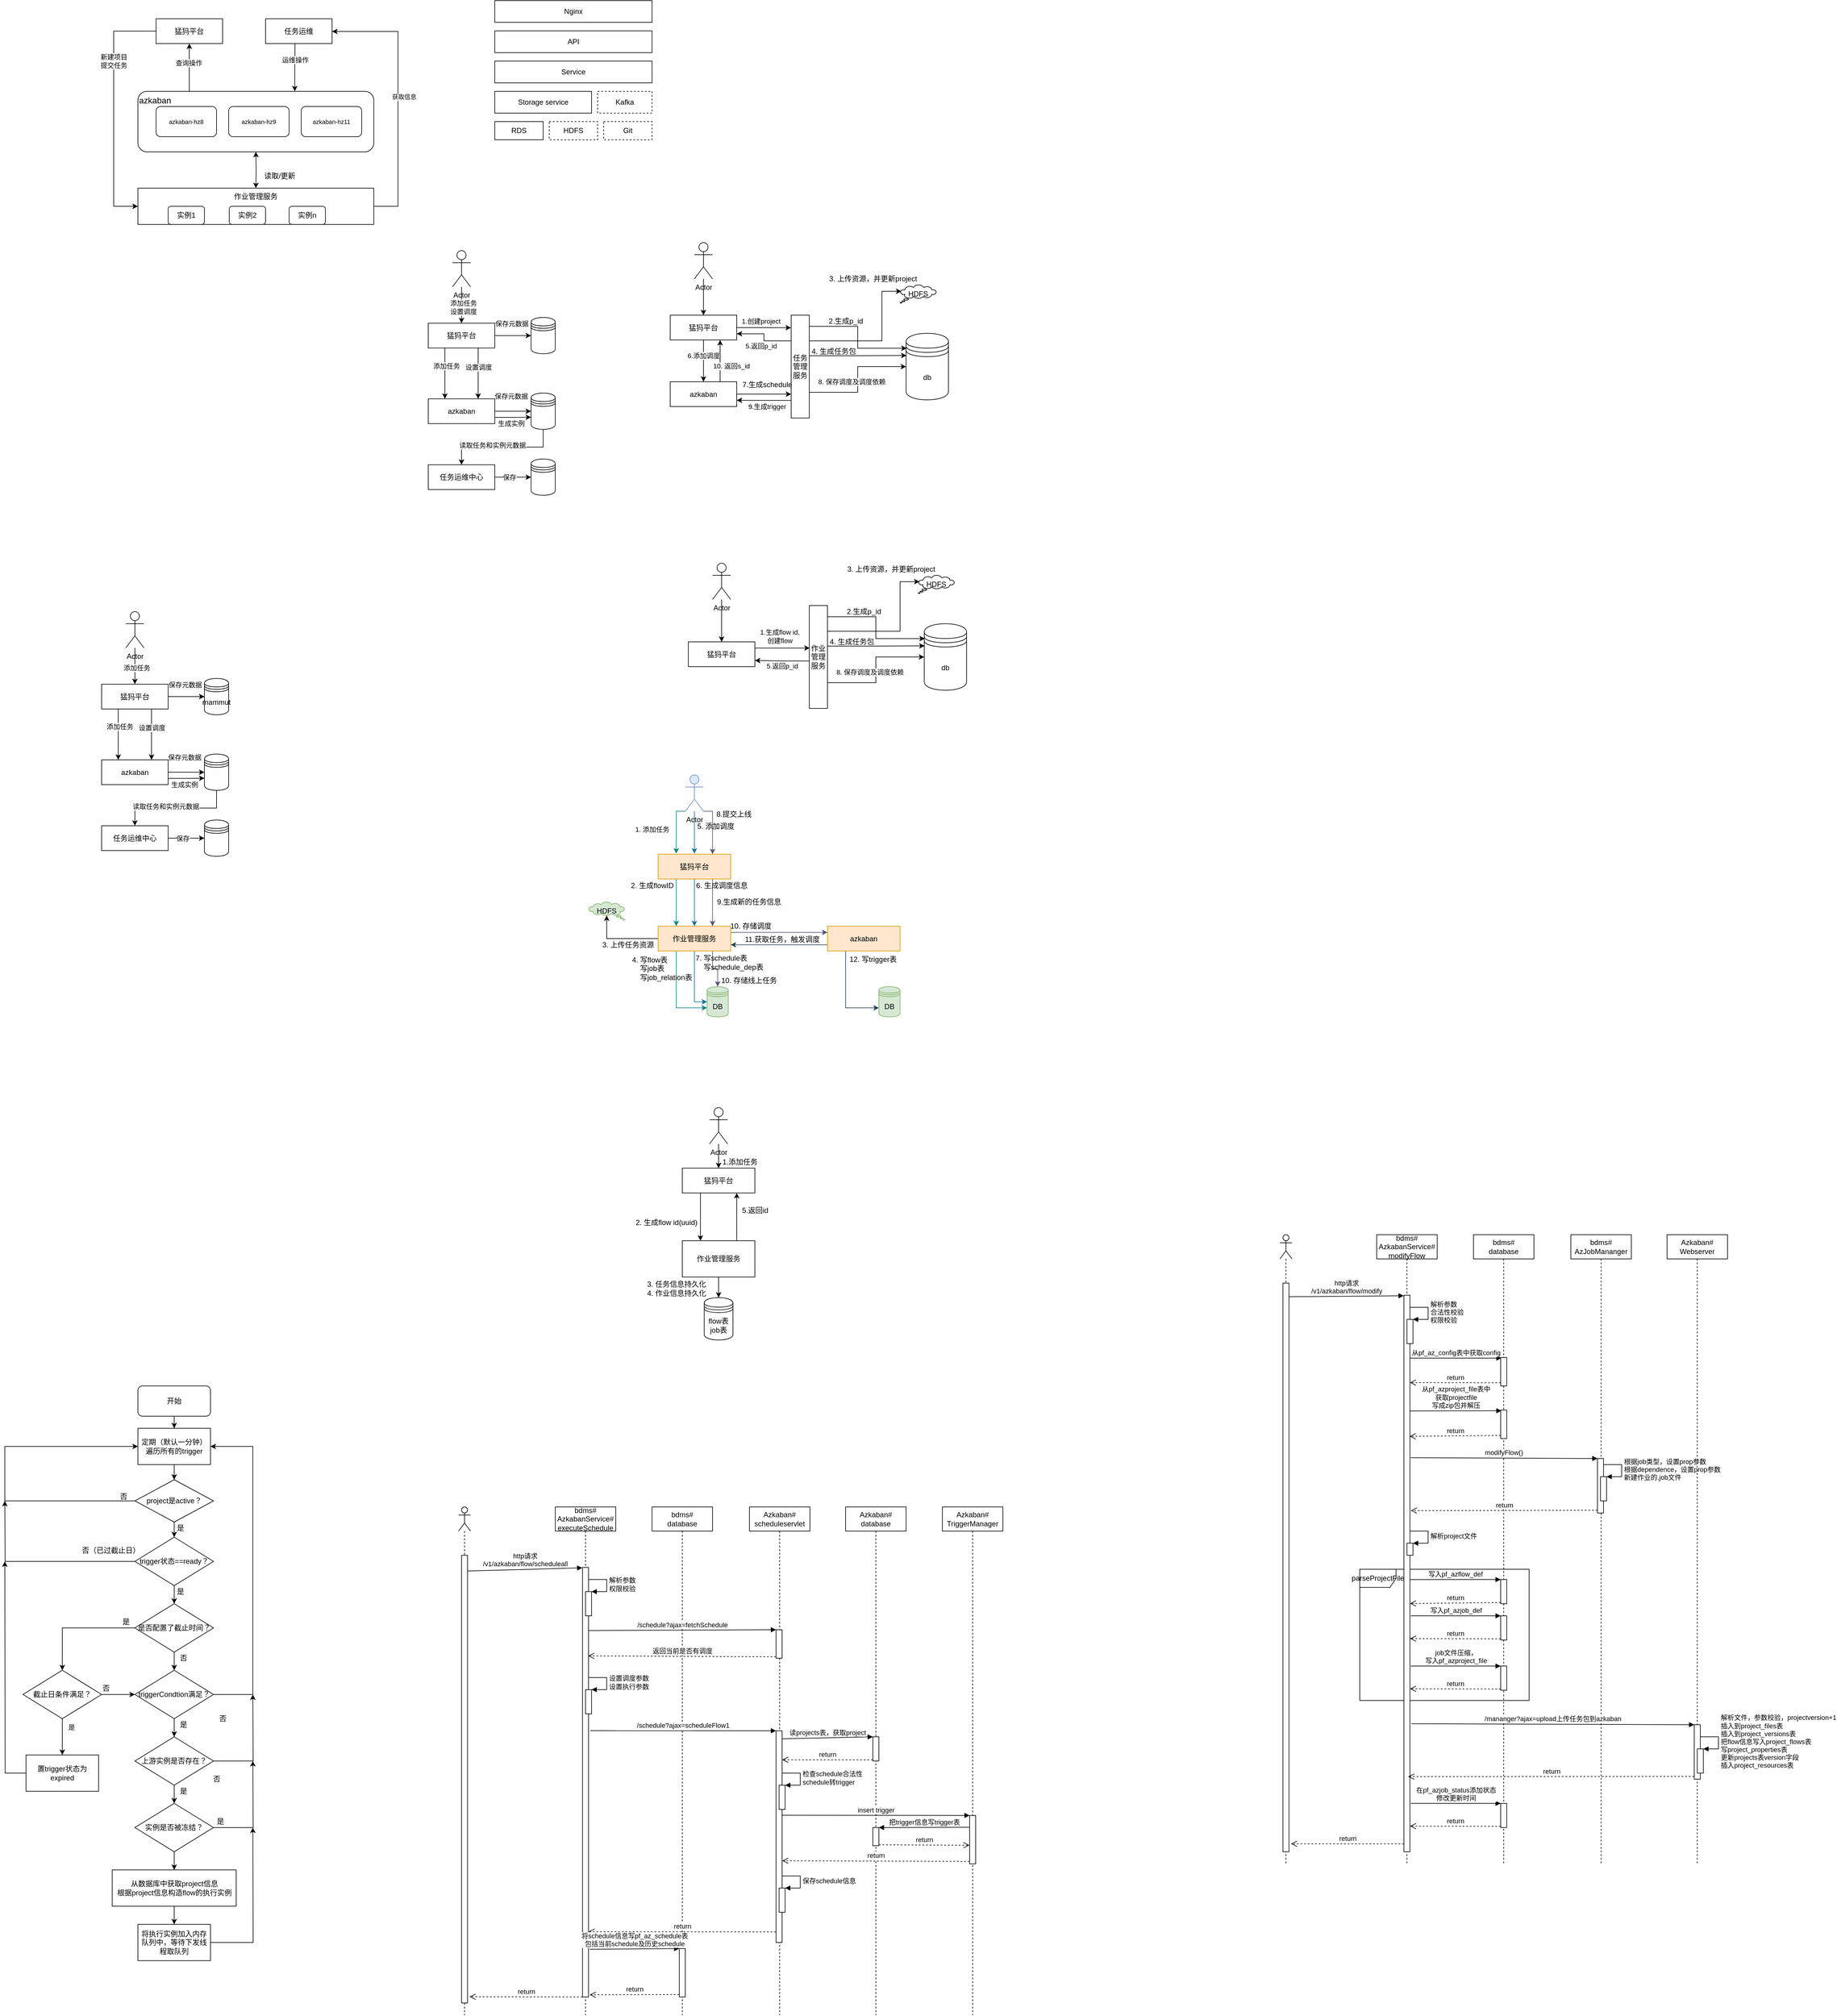 <mxfile version="19.0.2" type="github">
  <diagram id="mZfhixNXZOIVuUxZR6Ya" name="第 1 页">
    <mxGraphModel dx="3412" dy="1444" grid="1" gridSize="10" guides="1" tooltips="1" connect="1" arrows="1" fold="1" page="1" pageScale="1" pageWidth="827" pageHeight="1169" math="0" shadow="0">
      <root>
        <mxCell id="0" />
        <mxCell id="1" parent="0" />
        <mxCell id="U4pfXmnAAEifF3LVyMeD-174" value="parseProjectFile" style="shape=umlFrame;whiteSpace=wrap;html=1;" vertex="1" parent="1">
          <mxGeometry x="2200" y="2743" width="280" height="217" as="geometry" />
        </mxCell>
        <mxCell id="lOgmBhLKBQTDchqgfmT8-29" style="edgeStyle=orthogonalEdgeStyle;rounded=0;orthogonalLoop=1;jettySize=auto;html=1;exitX=0.665;exitY=-0.001;exitDx=0;exitDy=0;startArrow=classic;startFill=1;endArrow=none;endFill=0;exitPerimeter=0;entryX=0.443;entryY=0.974;entryDx=0;entryDy=0;entryPerimeter=0;" parent="1" source="lOgmBhLKBQTDchqgfmT8-13" target="lOgmBhLKBQTDchqgfmT8-16" edge="1">
          <mxGeometry relative="1" as="geometry">
            <mxPoint x="439" y="182" as="targetPoint" />
          </mxGeometry>
        </mxCell>
        <mxCell id="lOgmBhLKBQTDchqgfmT8-30" value="运维操作" style="edgeLabel;html=1;align=center;verticalAlign=middle;resizable=0;points=[];" parent="lOgmBhLKBQTDchqgfmT8-29" vertex="1" connectable="0">
          <mxGeometry x="0.303" relative="1" as="geometry">
            <mxPoint as="offset" />
          </mxGeometry>
        </mxCell>
        <mxCell id="lOgmBhLKBQTDchqgfmT8-13" value="&lt;font style=&quot;font-size: 14px&quot;&gt;azkaban&lt;/font&gt;" style="rounded=1;whiteSpace=wrap;html=1;horizontal=1;align=left;verticalAlign=top;" parent="1" vertex="1">
          <mxGeometry x="180" y="300" width="390" height="100" as="geometry" />
        </mxCell>
        <mxCell id="lOgmBhLKBQTDchqgfmT8-2" value="&lt;font style=&quot;font-size: 10px;&quot;&gt;azkaban-hz8&lt;/font&gt;" style="rounded=1;whiteSpace=wrap;html=1;fontSize=10;" parent="1" vertex="1">
          <mxGeometry x="210" y="325" width="100" height="50" as="geometry" />
        </mxCell>
        <mxCell id="lOgmBhLKBQTDchqgfmT8-25" style="edgeStyle=orthogonalEdgeStyle;rounded=0;orthogonalLoop=1;jettySize=auto;html=1;exitX=0;exitY=0.5;exitDx=0;exitDy=0;startArrow=none;startFill=0;endArrow=classic;endFill=1;entryX=0;entryY=0.5;entryDx=0;entryDy=0;" parent="1" source="lOgmBhLKBQTDchqgfmT8-6" target="lOgmBhLKBQTDchqgfmT8-14" edge="1">
          <mxGeometry relative="1" as="geometry">
            <mxPoint x="262" y="300" as="targetPoint" />
            <Array as="points">
              <mxPoint x="140" y="201" />
              <mxPoint x="140" y="490" />
            </Array>
          </mxGeometry>
        </mxCell>
        <mxCell id="lOgmBhLKBQTDchqgfmT8-43" value="&lt;span style=&quot;font-size: 11px&quot;&gt;新建项目&lt;br&gt;提交任务&lt;/span&gt;" style="edgeLabel;html=1;align=center;verticalAlign=middle;resizable=0;points=[];fontSize=10;" parent="lOgmBhLKBQTDchqgfmT8-25" vertex="1" connectable="0">
          <mxGeometry x="-0.178" relative="1" as="geometry">
            <mxPoint y="-45" as="offset" />
          </mxGeometry>
        </mxCell>
        <mxCell id="lOgmBhLKBQTDchqgfmT8-6" value="猛犸平台" style="rounded=0;whiteSpace=wrap;html=1;" parent="1" vertex="1">
          <mxGeometry x="210" y="180" width="110" height="41" as="geometry" />
        </mxCell>
        <mxCell id="lOgmBhLKBQTDchqgfmT8-22" style="edgeStyle=orthogonalEdgeStyle;rounded=0;orthogonalLoop=1;jettySize=auto;html=1;startArrow=classic;startFill=1;endArrow=classic;endFill=1;entryX=0.5;entryY=1;entryDx=0;entryDy=0;" parent="1" target="lOgmBhLKBQTDchqgfmT8-13" edge="1">
          <mxGeometry relative="1" as="geometry">
            <mxPoint x="375" y="460" as="sourcePoint" />
            <mxPoint x="570" y="350" as="targetPoint" />
          </mxGeometry>
        </mxCell>
        <mxCell id="lOgmBhLKBQTDchqgfmT8-48" style="edgeStyle=orthogonalEdgeStyle;rounded=0;orthogonalLoop=1;jettySize=auto;html=1;exitX=1;exitY=0.5;exitDx=0;exitDy=0;entryX=1;entryY=0.5;entryDx=0;entryDy=0;fontSize=10;startArrow=none;startFill=0;endArrow=classic;endFill=1;" parent="1" source="lOgmBhLKBQTDchqgfmT8-14" target="lOgmBhLKBQTDchqgfmT8-16" edge="1">
          <mxGeometry relative="1" as="geometry">
            <Array as="points">
              <mxPoint x="610" y="490" />
              <mxPoint x="610" y="201" />
              <mxPoint x="501" y="201" />
            </Array>
          </mxGeometry>
        </mxCell>
        <mxCell id="lOgmBhLKBQTDchqgfmT8-49" value="获取信息" style="edgeLabel;html=1;align=center;verticalAlign=middle;resizable=0;points=[];fontSize=10;" parent="lOgmBhLKBQTDchqgfmT8-48" vertex="1" connectable="0">
          <mxGeometry x="-0.052" y="3" relative="1" as="geometry">
            <mxPoint x="13" y="-13" as="offset" />
          </mxGeometry>
        </mxCell>
        <mxCell id="lOgmBhLKBQTDchqgfmT8-14" value="作业管理服务" style="rounded=0;whiteSpace=wrap;html=1;horizontal=1;verticalAlign=top;" parent="1" vertex="1">
          <mxGeometry x="180" y="460" width="390" height="60" as="geometry" />
        </mxCell>
        <mxCell id="lOgmBhLKBQTDchqgfmT8-16" value="任务运维" style="rounded=0;whiteSpace=wrap;html=1;" parent="1" vertex="1">
          <mxGeometry x="391" y="180" width="110" height="41" as="geometry" />
        </mxCell>
        <mxCell id="lOgmBhLKBQTDchqgfmT8-27" value="azkaban-hz9" style="rounded=1;whiteSpace=wrap;html=1;fontSize=10;" parent="1" vertex="1">
          <mxGeometry x="330" y="325" width="100" height="50" as="geometry" />
        </mxCell>
        <mxCell id="lOgmBhLKBQTDchqgfmT8-28" value="azkaban-hz11" style="rounded=1;whiteSpace=wrap;html=1;fontSize=10;" parent="1" vertex="1">
          <mxGeometry x="450" y="325" width="100" height="50" as="geometry" />
        </mxCell>
        <mxCell id="lOgmBhLKBQTDchqgfmT8-33" value="Nginx" style="rounded=0;whiteSpace=wrap;html=1;align=center;verticalAlign=middle;" parent="1" vertex="1">
          <mxGeometry x="770" y="150" width="260" height="36" as="geometry" />
        </mxCell>
        <mxCell id="lOgmBhLKBQTDchqgfmT8-35" value="RDS" style="rounded=0;whiteSpace=wrap;html=1;align=center;verticalAlign=middle;" parent="1" vertex="1">
          <mxGeometry x="770" y="350" width="80" height="30" as="geometry" />
        </mxCell>
        <mxCell id="lOgmBhLKBQTDchqgfmT8-39" value="HDFS" style="rounded=0;whiteSpace=wrap;html=1;align=center;verticalAlign=middle;dashed=1;" parent="1" vertex="1">
          <mxGeometry x="860" y="350" width="80" height="30" as="geometry" />
        </mxCell>
        <mxCell id="lOgmBhLKBQTDchqgfmT8-41" value="Git" style="rounded=0;whiteSpace=wrap;html=1;align=center;verticalAlign=middle;dashed=1;" parent="1" vertex="1">
          <mxGeometry x="950" y="350" width="80" height="30" as="geometry" />
        </mxCell>
        <mxCell id="lOgmBhLKBQTDchqgfmT8-45" value="&lt;span style=&quot;font-size: 12px&quot;&gt;读取/更新&lt;/span&gt;" style="text;html=1;align=center;verticalAlign=middle;resizable=0;points=[];autosize=1;strokeColor=none;fontSize=10;" parent="1" vertex="1">
          <mxGeometry x="379" y="430" width="70" height="20" as="geometry" />
        </mxCell>
        <mxCell id="Ga5YGnzKtPfFo_Y4ab4R-1" value="" style="endArrow=classic;html=1;entryX=0.5;entryY=1;entryDx=0;entryDy=0;" parent="1" target="lOgmBhLKBQTDchqgfmT8-6" edge="1">
          <mxGeometry width="50" height="50" relative="1" as="geometry">
            <mxPoint x="265" y="300" as="sourcePoint" />
            <mxPoint x="300" y="250" as="targetPoint" />
          </mxGeometry>
        </mxCell>
        <mxCell id="Ga5YGnzKtPfFo_Y4ab4R-2" value="查询操作" style="edgeLabel;html=1;align=center;verticalAlign=middle;resizable=0;points=[];" parent="Ga5YGnzKtPfFo_Y4ab4R-1" vertex="1" connectable="0">
          <mxGeometry x="0.185" y="1" relative="1" as="geometry">
            <mxPoint as="offset" />
          </mxGeometry>
        </mxCell>
        <mxCell id="Ga5YGnzKtPfFo_Y4ab4R-3" value="实例1" style="rounded=1;whiteSpace=wrap;html=1;verticalAlign=middle;" parent="1" vertex="1">
          <mxGeometry x="230" y="490" width="60" height="30" as="geometry" />
        </mxCell>
        <mxCell id="Ga5YGnzKtPfFo_Y4ab4R-4" value="实例2" style="rounded=1;whiteSpace=wrap;html=1;verticalAlign=middle;" parent="1" vertex="1">
          <mxGeometry x="331" y="490" width="60" height="30" as="geometry" />
        </mxCell>
        <mxCell id="Ga5YGnzKtPfFo_Y4ab4R-5" value="实例n" style="rounded=1;whiteSpace=wrap;html=1;verticalAlign=middle;" parent="1" vertex="1">
          <mxGeometry x="430" y="490" width="60" height="30" as="geometry" />
        </mxCell>
        <mxCell id="Ga5YGnzKtPfFo_Y4ab4R-6" value="API" style="rounded=0;whiteSpace=wrap;html=1;align=center;verticalAlign=middle;" parent="1" vertex="1">
          <mxGeometry x="770" y="200" width="260" height="36" as="geometry" />
        </mxCell>
        <mxCell id="Ga5YGnzKtPfFo_Y4ab4R-7" value="Service" style="rounded=0;whiteSpace=wrap;html=1;align=center;verticalAlign=middle;" parent="1" vertex="1">
          <mxGeometry x="770" y="250" width="260" height="36" as="geometry" />
        </mxCell>
        <mxCell id="Ga5YGnzKtPfFo_Y4ab4R-8" value="Storage service" style="rounded=0;whiteSpace=wrap;html=1;align=center;verticalAlign=middle;" parent="1" vertex="1">
          <mxGeometry x="770" y="300" width="160" height="36" as="geometry" />
        </mxCell>
        <mxCell id="Ga5YGnzKtPfFo_Y4ab4R-9" value="Kafka" style="rounded=0;whiteSpace=wrap;html=1;align=center;verticalAlign=middle;dashed=1;" parent="1" vertex="1">
          <mxGeometry x="940" y="300" width="90" height="36" as="geometry" />
        </mxCell>
        <mxCell id="3o0u0IJzGJWjPgih5hGf-31" style="edgeStyle=orthogonalEdgeStyle;rounded=0;orthogonalLoop=1;jettySize=auto;html=1;exitX=1;exitY=0.5;exitDx=0;exitDy=0;" parent="1" source="3o0u0IJzGJWjPgih5hGf-21" target="3o0u0IJzGJWjPgih5hGf-23" edge="1">
          <mxGeometry relative="1" as="geometry" />
        </mxCell>
        <mxCell id="3o0u0IJzGJWjPgih5hGf-33" value="保存元数据" style="edgeLabel;html=1;align=center;verticalAlign=middle;resizable=0;points=[];" parent="3o0u0IJzGJWjPgih5hGf-31" vertex="1" connectable="0">
          <mxGeometry x="-0.386" y="1" relative="1" as="geometry">
            <mxPoint x="9" y="-19" as="offset" />
          </mxGeometry>
        </mxCell>
        <mxCell id="3o0u0IJzGJWjPgih5hGf-34" style="edgeStyle=orthogonalEdgeStyle;rounded=0;orthogonalLoop=1;jettySize=auto;html=1;exitX=0.25;exitY=1;exitDx=0;exitDy=0;entryX=0.25;entryY=0;entryDx=0;entryDy=0;" parent="1" source="3o0u0IJzGJWjPgih5hGf-21" target="3o0u0IJzGJWjPgih5hGf-22" edge="1">
          <mxGeometry relative="1" as="geometry" />
        </mxCell>
        <mxCell id="3o0u0IJzGJWjPgih5hGf-35" value="添加任务" style="edgeLabel;html=1;align=center;verticalAlign=middle;resizable=0;points=[];" parent="3o0u0IJzGJWjPgih5hGf-34" vertex="1" connectable="0">
          <mxGeometry x="-0.309" y="2" relative="1" as="geometry">
            <mxPoint as="offset" />
          </mxGeometry>
        </mxCell>
        <mxCell id="3o0u0IJzGJWjPgih5hGf-36" style="edgeStyle=orthogonalEdgeStyle;rounded=0;orthogonalLoop=1;jettySize=auto;html=1;exitX=0.75;exitY=1;exitDx=0;exitDy=0;entryX=0.75;entryY=0;entryDx=0;entryDy=0;" parent="1" source="3o0u0IJzGJWjPgih5hGf-21" target="3o0u0IJzGJWjPgih5hGf-22" edge="1">
          <mxGeometry relative="1" as="geometry" />
        </mxCell>
        <mxCell id="3o0u0IJzGJWjPgih5hGf-37" value="设置调度" style="edgeLabel;html=1;align=center;verticalAlign=middle;resizable=0;points=[];" parent="3o0u0IJzGJWjPgih5hGf-36" vertex="1" connectable="0">
          <mxGeometry x="-0.262" relative="1" as="geometry">
            <mxPoint as="offset" />
          </mxGeometry>
        </mxCell>
        <mxCell id="3o0u0IJzGJWjPgih5hGf-21" value="猛犸平台" style="rounded=0;whiteSpace=wrap;html=1;" parent="1" vertex="1">
          <mxGeometry x="120" y="1280" width="110" height="41" as="geometry" />
        </mxCell>
        <mxCell id="3o0u0IJzGJWjPgih5hGf-38" style="edgeStyle=orthogonalEdgeStyle;rounded=0;orthogonalLoop=1;jettySize=auto;html=1;exitX=1;exitY=0.5;exitDx=0;exitDy=0;entryX=0;entryY=0.5;entryDx=0;entryDy=0;" parent="1" source="3o0u0IJzGJWjPgih5hGf-22" target="3o0u0IJzGJWjPgih5hGf-25" edge="1">
          <mxGeometry relative="1" as="geometry" />
        </mxCell>
        <mxCell id="3o0u0IJzGJWjPgih5hGf-39" value="保存元数据" style="edgeLabel;html=1;align=center;verticalAlign=middle;resizable=0;points=[];" parent="3o0u0IJzGJWjPgih5hGf-38" vertex="1" connectable="0">
          <mxGeometry x="-0.343" y="-2" relative="1" as="geometry">
            <mxPoint x="7" y="-27" as="offset" />
          </mxGeometry>
        </mxCell>
        <mxCell id="3o0u0IJzGJWjPgih5hGf-44" style="edgeStyle=orthogonalEdgeStyle;rounded=0;orthogonalLoop=1;jettySize=auto;html=1;exitX=1;exitY=0.75;exitDx=0;exitDy=0;entryX=0.002;entryY=0.665;entryDx=0;entryDy=0;entryPerimeter=0;" parent="1" source="3o0u0IJzGJWjPgih5hGf-22" target="3o0u0IJzGJWjPgih5hGf-25" edge="1">
          <mxGeometry relative="1" as="geometry" />
        </mxCell>
        <mxCell id="3o0u0IJzGJWjPgih5hGf-45" value="生成实例" style="edgeLabel;html=1;align=center;verticalAlign=middle;resizable=0;points=[];" parent="3o0u0IJzGJWjPgih5hGf-44" vertex="1" connectable="0">
          <mxGeometry x="-0.304" relative="1" as="geometry">
            <mxPoint x="6" y="10" as="offset" />
          </mxGeometry>
        </mxCell>
        <mxCell id="3o0u0IJzGJWjPgih5hGf-22" value="azkaban" style="rounded=0;whiteSpace=wrap;html=1;" parent="1" vertex="1">
          <mxGeometry x="120" y="1405" width="110" height="41" as="geometry" />
        </mxCell>
        <mxCell id="3o0u0IJzGJWjPgih5hGf-23" value="mammut" style="shape=datastore;whiteSpace=wrap;html=1;" parent="1" vertex="1">
          <mxGeometry x="290" y="1270.5" width="40" height="60" as="geometry" />
        </mxCell>
        <mxCell id="3o0u0IJzGJWjPgih5hGf-42" style="edgeStyle=orthogonalEdgeStyle;rounded=0;orthogonalLoop=1;jettySize=auto;html=1;exitX=1;exitY=0.5;exitDx=0;exitDy=0;" parent="1" source="3o0u0IJzGJWjPgih5hGf-24" target="3o0u0IJzGJWjPgih5hGf-26" edge="1">
          <mxGeometry relative="1" as="geometry" />
        </mxCell>
        <mxCell id="3o0u0IJzGJWjPgih5hGf-43" value="保存" style="edgeLabel;html=1;align=center;verticalAlign=middle;resizable=0;points=[];" parent="3o0u0IJzGJWjPgih5hGf-42" vertex="1" connectable="0">
          <mxGeometry x="-0.194" relative="1" as="geometry">
            <mxPoint as="offset" />
          </mxGeometry>
        </mxCell>
        <mxCell id="3o0u0IJzGJWjPgih5hGf-24" value="任务运维中心" style="rounded=0;whiteSpace=wrap;html=1;" parent="1" vertex="1">
          <mxGeometry x="120" y="1514" width="110" height="41" as="geometry" />
        </mxCell>
        <mxCell id="3o0u0IJzGJWjPgih5hGf-40" style="edgeStyle=orthogonalEdgeStyle;rounded=0;orthogonalLoop=1;jettySize=auto;html=1;exitX=0.5;exitY=1;exitDx=0;exitDy=0;entryX=0.5;entryY=0;entryDx=0;entryDy=0;" parent="1" source="3o0u0IJzGJWjPgih5hGf-25" target="3o0u0IJzGJWjPgih5hGf-24" edge="1">
          <mxGeometry relative="1" as="geometry" />
        </mxCell>
        <mxCell id="3o0u0IJzGJWjPgih5hGf-41" value="读取任务和实例元数据" style="edgeLabel;html=1;align=center;verticalAlign=middle;resizable=0;points=[];" parent="3o0u0IJzGJWjPgih5hGf-40" vertex="1" connectable="0">
          <mxGeometry x="0.171" y="-3" relative="1" as="geometry">
            <mxPoint as="offset" />
          </mxGeometry>
        </mxCell>
        <mxCell id="3o0u0IJzGJWjPgih5hGf-25" value="" style="shape=datastore;whiteSpace=wrap;html=1;" parent="1" vertex="1">
          <mxGeometry x="290" y="1395.5" width="40" height="60" as="geometry" />
        </mxCell>
        <mxCell id="3o0u0IJzGJWjPgih5hGf-26" value="" style="shape=datastore;whiteSpace=wrap;html=1;" parent="1" vertex="1">
          <mxGeometry x="290" y="1504.5" width="40" height="60" as="geometry" />
        </mxCell>
        <mxCell id="3o0u0IJzGJWjPgih5hGf-29" style="edgeStyle=orthogonalEdgeStyle;rounded=0;orthogonalLoop=1;jettySize=auto;html=1;" parent="1" source="3o0u0IJzGJWjPgih5hGf-27" target="3o0u0IJzGJWjPgih5hGf-21" edge="1">
          <mxGeometry relative="1" as="geometry" />
        </mxCell>
        <mxCell id="3o0u0IJzGJWjPgih5hGf-30" value="添加任务" style="edgeLabel;html=1;align=center;verticalAlign=middle;resizable=0;points=[];" parent="3o0u0IJzGJWjPgih5hGf-29" vertex="1" connectable="0">
          <mxGeometry x="0.094" y="3" relative="1" as="geometry">
            <mxPoint as="offset" />
          </mxGeometry>
        </mxCell>
        <mxCell id="3o0u0IJzGJWjPgih5hGf-27" value="Actor" style="shape=umlActor;verticalLabelPosition=bottom;verticalAlign=top;html=1;" parent="1" vertex="1">
          <mxGeometry x="160" y="1160" width="30" height="60" as="geometry" />
        </mxCell>
        <mxCell id="mUnz9FgQ2arVBBXvv09y-5" style="edgeStyle=orthogonalEdgeStyle;rounded=0;orthogonalLoop=1;jettySize=auto;html=1;exitX=0.5;exitY=1;exitDx=0;exitDy=0;entryX=0.5;entryY=0;entryDx=0;entryDy=0;" parent="1" source="mUnz9FgQ2arVBBXvv09y-7" target="mUnz9FgQ2arVBBXvv09y-12" edge="1">
          <mxGeometry relative="1" as="geometry" />
        </mxCell>
        <mxCell id="mUnz9FgQ2arVBBXvv09y-6" value="6.添加调度" style="edgeLabel;html=1;align=center;verticalAlign=middle;resizable=0;points=[];" parent="mUnz9FgQ2arVBBXvv09y-5" vertex="1" connectable="0">
          <mxGeometry x="-0.262" relative="1" as="geometry">
            <mxPoint as="offset" />
          </mxGeometry>
        </mxCell>
        <mxCell id="mUnz9FgQ2arVBBXvv09y-25" style="edgeStyle=orthogonalEdgeStyle;rounded=0;orthogonalLoop=1;jettySize=auto;html=1;exitX=1;exitY=0.5;exitDx=0;exitDy=0;entryX=-0.009;entryY=0.122;entryDx=0;entryDy=0;entryPerimeter=0;" parent="1" source="mUnz9FgQ2arVBBXvv09y-7" target="mUnz9FgQ2arVBBXvv09y-24" edge="1">
          <mxGeometry relative="1" as="geometry" />
        </mxCell>
        <mxCell id="mUnz9FgQ2arVBBXvv09y-26" value="1.创建project" style="edgeLabel;html=1;align=center;verticalAlign=middle;resizable=0;points=[];" parent="mUnz9FgQ2arVBBXvv09y-25" vertex="1" connectable="0">
          <mxGeometry x="-0.25" y="1" relative="1" as="geometry">
            <mxPoint x="6" y="-10" as="offset" />
          </mxGeometry>
        </mxCell>
        <mxCell id="mUnz9FgQ2arVBBXvv09y-7" value="猛犸平台" style="rounded=0;whiteSpace=wrap;html=1;" parent="1" vertex="1">
          <mxGeometry x="1060" y="670" width="110" height="41" as="geometry" />
        </mxCell>
        <mxCell id="mUnz9FgQ2arVBBXvv09y-38" style="edgeStyle=orthogonalEdgeStyle;rounded=0;orthogonalLoop=1;jettySize=auto;html=1;exitX=1;exitY=0.5;exitDx=0;exitDy=0;entryX=0;entryY=0.768;entryDx=0;entryDy=0;entryPerimeter=0;" parent="1" source="mUnz9FgQ2arVBBXvv09y-12" target="mUnz9FgQ2arVBBXvv09y-24" edge="1">
          <mxGeometry relative="1" as="geometry" />
        </mxCell>
        <mxCell id="mUnz9FgQ2arVBBXvv09y-44" style="edgeStyle=orthogonalEdgeStyle;rounded=0;orthogonalLoop=1;jettySize=auto;html=1;exitX=0.75;exitY=0;exitDx=0;exitDy=0;entryX=0.75;entryY=1;entryDx=0;entryDy=0;" parent="1" source="mUnz9FgQ2arVBBXvv09y-12" target="mUnz9FgQ2arVBBXvv09y-7" edge="1">
          <mxGeometry relative="1" as="geometry" />
        </mxCell>
        <mxCell id="mUnz9FgQ2arVBBXvv09y-45" value="10. 返回s_id" style="edgeLabel;html=1;align=center;verticalAlign=middle;resizable=0;points=[];" parent="mUnz9FgQ2arVBBXvv09y-44" vertex="1" connectable="0">
          <mxGeometry x="-0.252" relative="1" as="geometry">
            <mxPoint x="18" as="offset" />
          </mxGeometry>
        </mxCell>
        <mxCell id="mUnz9FgQ2arVBBXvv09y-12" value="azkaban" style="rounded=0;whiteSpace=wrap;html=1;" parent="1" vertex="1">
          <mxGeometry x="1060" y="780" width="110" height="41" as="geometry" />
        </mxCell>
        <mxCell id="mUnz9FgQ2arVBBXvv09y-21" style="edgeStyle=orthogonalEdgeStyle;rounded=0;orthogonalLoop=1;jettySize=auto;html=1;" parent="1" source="mUnz9FgQ2arVBBXvv09y-23" target="mUnz9FgQ2arVBBXvv09y-7" edge="1">
          <mxGeometry relative="1" as="geometry" />
        </mxCell>
        <mxCell id="mUnz9FgQ2arVBBXvv09y-23" value="Actor" style="shape=umlActor;verticalLabelPosition=bottom;verticalAlign=top;html=1;" parent="1" vertex="1">
          <mxGeometry x="1100" y="550" width="30" height="60" as="geometry" />
        </mxCell>
        <mxCell id="mUnz9FgQ2arVBBXvv09y-28" style="edgeStyle=orthogonalEdgeStyle;rounded=0;orthogonalLoop=1;jettySize=auto;html=1;exitX=1.007;exitY=0.109;exitDx=0;exitDy=0;entryX=0.014;entryY=0.224;entryDx=0;entryDy=0;exitPerimeter=0;entryPerimeter=0;" parent="1" source="mUnz9FgQ2arVBBXvv09y-24" target="mUnz9FgQ2arVBBXvv09y-27" edge="1">
          <mxGeometry relative="1" as="geometry" />
        </mxCell>
        <mxCell id="mUnz9FgQ2arVBBXvv09y-31" style="edgeStyle=orthogonalEdgeStyle;rounded=0;orthogonalLoop=1;jettySize=auto;html=1;exitX=1;exitY=0.25;exitDx=0;exitDy=0;entryX=0.038;entryY=0.35;entryDx=0;entryDy=0;entryPerimeter=0;" parent="1" source="mUnz9FgQ2arVBBXvv09y-24" target="mUnz9FgQ2arVBBXvv09y-30" edge="1">
          <mxGeometry relative="1" as="geometry">
            <Array as="points">
              <mxPoint x="1410" y="713" />
              <mxPoint x="1410" y="631" />
            </Array>
          </mxGeometry>
        </mxCell>
        <mxCell id="mUnz9FgQ2arVBBXvv09y-33" style="edgeStyle=orthogonalEdgeStyle;rounded=0;orthogonalLoop=1;jettySize=auto;html=1;entryX=0.009;entryY=0.333;entryDx=0;entryDy=0;exitX=1.007;exitY=0.394;exitDx=0;exitDy=0;exitPerimeter=0;entryPerimeter=0;" parent="1" source="mUnz9FgQ2arVBBXvv09y-24" target="mUnz9FgQ2arVBBXvv09y-27" edge="1">
          <mxGeometry relative="1" as="geometry" />
        </mxCell>
        <mxCell id="mUnz9FgQ2arVBBXvv09y-36" style="edgeStyle=orthogonalEdgeStyle;rounded=0;orthogonalLoop=1;jettySize=auto;html=1;entryX=1;entryY=0.75;entryDx=0;entryDy=0;exitX=0;exitY=0.25;exitDx=0;exitDy=0;" parent="1" source="mUnz9FgQ2arVBBXvv09y-24" target="mUnz9FgQ2arVBBXvv09y-7" edge="1">
          <mxGeometry relative="1" as="geometry" />
        </mxCell>
        <mxCell id="mUnz9FgQ2arVBBXvv09y-37" value="5.返回p_id" style="edgeLabel;html=1;align=center;verticalAlign=middle;resizable=0;points=[];" parent="mUnz9FgQ2arVBBXvv09y-36" vertex="1" connectable="0">
          <mxGeometry x="-0.312" relative="1" as="geometry">
            <mxPoint x="-15" y="8" as="offset" />
          </mxGeometry>
        </mxCell>
        <mxCell id="mUnz9FgQ2arVBBXvv09y-40" style="edgeStyle=orthogonalEdgeStyle;rounded=0;orthogonalLoop=1;jettySize=auto;html=1;exitX=1;exitY=0.75;exitDx=0;exitDy=0;entryX=0;entryY=0.5;entryDx=0;entryDy=0;" parent="1" source="mUnz9FgQ2arVBBXvv09y-24" target="mUnz9FgQ2arVBBXvv09y-27" edge="1">
          <mxGeometry relative="1" as="geometry" />
        </mxCell>
        <mxCell id="mUnz9FgQ2arVBBXvv09y-41" value="8. 保存调度及调度依赖" style="edgeLabel;html=1;align=center;verticalAlign=middle;resizable=0;points=[];" parent="mUnz9FgQ2arVBBXvv09y-40" vertex="1" connectable="0">
          <mxGeometry x="-0.445" y="1" relative="1" as="geometry">
            <mxPoint x="14" y="-17" as="offset" />
          </mxGeometry>
        </mxCell>
        <mxCell id="mUnz9FgQ2arVBBXvv09y-42" style="edgeStyle=orthogonalEdgeStyle;rounded=0;orthogonalLoop=1;jettySize=auto;html=1;entryX=1;entryY=0.75;entryDx=0;entryDy=0;exitX=0.047;exitY=0.829;exitDx=0;exitDy=0;exitPerimeter=0;" parent="1" source="mUnz9FgQ2arVBBXvv09y-24" target="mUnz9FgQ2arVBBXvv09y-12" edge="1">
          <mxGeometry relative="1" as="geometry" />
        </mxCell>
        <mxCell id="mUnz9FgQ2arVBBXvv09y-43" value="9.生成trigger" style="edgeLabel;html=1;align=center;verticalAlign=middle;resizable=0;points=[];" parent="mUnz9FgQ2arVBBXvv09y-42" vertex="1" connectable="0">
          <mxGeometry x="0.434" y="1" relative="1" as="geometry">
            <mxPoint x="24" y="9" as="offset" />
          </mxGeometry>
        </mxCell>
        <mxCell id="mUnz9FgQ2arVBBXvv09y-24" value="任务管理服务" style="rounded=0;whiteSpace=wrap;html=1;horizontal=1;" parent="1" vertex="1">
          <mxGeometry x="1260" y="670" width="30" height="170" as="geometry" />
        </mxCell>
        <mxCell id="mUnz9FgQ2arVBBXvv09y-27" value="db" style="shape=datastore;whiteSpace=wrap;html=1;" parent="1" vertex="1">
          <mxGeometry x="1450" y="700" width="70" height="110" as="geometry" />
        </mxCell>
        <mxCell id="mUnz9FgQ2arVBBXvv09y-29" value="2.生成p_id" style="text;html=1;align=center;verticalAlign=middle;resizable=0;points=[];autosize=1;strokeColor=none;fillColor=none;" parent="1" vertex="1">
          <mxGeometry x="1315" y="670" width="70" height="20" as="geometry" />
        </mxCell>
        <mxCell id="mUnz9FgQ2arVBBXvv09y-30" value="HDFS" style="whiteSpace=wrap;html=1;shape=mxgraph.basic.cloud_callout" parent="1" vertex="1">
          <mxGeometry x="1440" y="620" width="60" height="30" as="geometry" />
        </mxCell>
        <mxCell id="mUnz9FgQ2arVBBXvv09y-32" value="3. 上传资源，并更新project" style="text;html=1;align=center;verticalAlign=middle;resizable=0;points=[];autosize=1;strokeColor=none;fillColor=none;" parent="1" vertex="1">
          <mxGeometry x="1315" y="600" width="160" height="20" as="geometry" />
        </mxCell>
        <mxCell id="mUnz9FgQ2arVBBXvv09y-35" value="4. 生成任务包" style="text;html=1;align=center;verticalAlign=middle;resizable=0;points=[];autosize=1;strokeColor=none;fillColor=none;" parent="1" vertex="1">
          <mxGeometry x="1285" y="720" width="90" height="20" as="geometry" />
        </mxCell>
        <mxCell id="mUnz9FgQ2arVBBXvv09y-39" value="7.生成schedule" style="text;html=1;align=center;verticalAlign=middle;resizable=0;points=[];autosize=1;strokeColor=none;fillColor=none;" parent="1" vertex="1">
          <mxGeometry x="1170" y="775" width="100" height="20" as="geometry" />
        </mxCell>
        <mxCell id="NrY3jyMmYzxYaOjkZsqC-3" style="edgeStyle=orthogonalEdgeStyle;rounded=0;orthogonalLoop=1;jettySize=auto;html=1;exitX=1;exitY=0.25;exitDx=0;exitDy=0;entryX=0.024;entryY=0.413;entryDx=0;entryDy=0;entryPerimeter=0;" parent="1" source="NrY3jyMmYzxYaOjkZsqC-5" target="NrY3jyMmYzxYaOjkZsqC-21" edge="1">
          <mxGeometry relative="1" as="geometry" />
        </mxCell>
        <mxCell id="NrY3jyMmYzxYaOjkZsqC-4" value="1.生成flow id,&lt;br&gt;创建flow" style="edgeLabel;html=1;align=center;verticalAlign=middle;resizable=0;points=[];" parent="NrY3jyMmYzxYaOjkZsqC-3" vertex="1" connectable="0">
          <mxGeometry x="-0.25" y="1" relative="1" as="geometry">
            <mxPoint x="7" y="-19" as="offset" />
          </mxGeometry>
        </mxCell>
        <mxCell id="NrY3jyMmYzxYaOjkZsqC-5" value="猛犸平台" style="rounded=0;whiteSpace=wrap;html=1;" parent="1" vertex="1">
          <mxGeometry x="1090" y="1210" width="110" height="41" as="geometry" />
        </mxCell>
        <mxCell id="NrY3jyMmYzxYaOjkZsqC-10" style="edgeStyle=orthogonalEdgeStyle;rounded=0;orthogonalLoop=1;jettySize=auto;html=1;" parent="1" source="NrY3jyMmYzxYaOjkZsqC-11" target="NrY3jyMmYzxYaOjkZsqC-5" edge="1">
          <mxGeometry relative="1" as="geometry" />
        </mxCell>
        <mxCell id="NrY3jyMmYzxYaOjkZsqC-11" value="Actor" style="shape=umlActor;verticalLabelPosition=bottom;verticalAlign=top;html=1;" parent="1" vertex="1">
          <mxGeometry x="1130" y="1080" width="30" height="60" as="geometry" />
        </mxCell>
        <mxCell id="NrY3jyMmYzxYaOjkZsqC-12" style="edgeStyle=orthogonalEdgeStyle;rounded=0;orthogonalLoop=1;jettySize=auto;html=1;exitX=1.007;exitY=0.109;exitDx=0;exitDy=0;entryX=0.014;entryY=0.224;entryDx=0;entryDy=0;exitPerimeter=0;entryPerimeter=0;" parent="1" source="NrY3jyMmYzxYaOjkZsqC-21" target="NrY3jyMmYzxYaOjkZsqC-22" edge="1">
          <mxGeometry relative="1" as="geometry" />
        </mxCell>
        <mxCell id="NrY3jyMmYzxYaOjkZsqC-13" style="edgeStyle=orthogonalEdgeStyle;rounded=0;orthogonalLoop=1;jettySize=auto;html=1;exitX=1;exitY=0.25;exitDx=0;exitDy=0;entryX=0.038;entryY=0.35;entryDx=0;entryDy=0;entryPerimeter=0;" parent="1" source="NrY3jyMmYzxYaOjkZsqC-21" target="NrY3jyMmYzxYaOjkZsqC-24" edge="1">
          <mxGeometry relative="1" as="geometry">
            <Array as="points">
              <mxPoint x="1440" y="1193" />
              <mxPoint x="1440" y="1111" />
            </Array>
          </mxGeometry>
        </mxCell>
        <mxCell id="NrY3jyMmYzxYaOjkZsqC-14" style="edgeStyle=orthogonalEdgeStyle;rounded=0;orthogonalLoop=1;jettySize=auto;html=1;entryX=0.009;entryY=0.333;entryDx=0;entryDy=0;exitX=1.007;exitY=0.394;exitDx=0;exitDy=0;exitPerimeter=0;entryPerimeter=0;" parent="1" source="NrY3jyMmYzxYaOjkZsqC-21" target="NrY3jyMmYzxYaOjkZsqC-22" edge="1">
          <mxGeometry relative="1" as="geometry" />
        </mxCell>
        <mxCell id="NrY3jyMmYzxYaOjkZsqC-15" style="edgeStyle=orthogonalEdgeStyle;rounded=0;orthogonalLoop=1;jettySize=auto;html=1;entryX=1;entryY=0.75;entryDx=0;entryDy=0;exitX=0.047;exitY=0.539;exitDx=0;exitDy=0;exitPerimeter=0;" parent="1" source="NrY3jyMmYzxYaOjkZsqC-21" target="NrY3jyMmYzxYaOjkZsqC-5" edge="1">
          <mxGeometry relative="1" as="geometry" />
        </mxCell>
        <mxCell id="NrY3jyMmYzxYaOjkZsqC-16" value="5.返回p_id" style="edgeLabel;html=1;align=center;verticalAlign=middle;resizable=0;points=[];" parent="NrY3jyMmYzxYaOjkZsqC-15" vertex="1" connectable="0">
          <mxGeometry x="-0.312" relative="1" as="geometry">
            <mxPoint x="-15" y="8" as="offset" />
          </mxGeometry>
        </mxCell>
        <mxCell id="NrY3jyMmYzxYaOjkZsqC-17" style="edgeStyle=orthogonalEdgeStyle;rounded=0;orthogonalLoop=1;jettySize=auto;html=1;exitX=1;exitY=0.75;exitDx=0;exitDy=0;entryX=0;entryY=0.5;entryDx=0;entryDy=0;" parent="1" source="NrY3jyMmYzxYaOjkZsqC-21" target="NrY3jyMmYzxYaOjkZsqC-22" edge="1">
          <mxGeometry relative="1" as="geometry" />
        </mxCell>
        <mxCell id="NrY3jyMmYzxYaOjkZsqC-18" value="8. 保存调度及调度依赖" style="edgeLabel;html=1;align=center;verticalAlign=middle;resizable=0;points=[];" parent="NrY3jyMmYzxYaOjkZsqC-17" vertex="1" connectable="0">
          <mxGeometry x="-0.445" y="1" relative="1" as="geometry">
            <mxPoint x="14" y="-17" as="offset" />
          </mxGeometry>
        </mxCell>
        <mxCell id="NrY3jyMmYzxYaOjkZsqC-21" value="作业管理服务" style="rounded=0;whiteSpace=wrap;html=1;horizontal=1;" parent="1" vertex="1">
          <mxGeometry x="1290" y="1150" width="30" height="170" as="geometry" />
        </mxCell>
        <mxCell id="NrY3jyMmYzxYaOjkZsqC-22" value="db" style="shape=datastore;whiteSpace=wrap;html=1;" parent="1" vertex="1">
          <mxGeometry x="1480" y="1180" width="70" height="110" as="geometry" />
        </mxCell>
        <mxCell id="NrY3jyMmYzxYaOjkZsqC-23" value="2.生成p_id" style="text;html=1;align=center;verticalAlign=middle;resizable=0;points=[];autosize=1;strokeColor=none;fillColor=none;" parent="1" vertex="1">
          <mxGeometry x="1345" y="1150" width="70" height="20" as="geometry" />
        </mxCell>
        <mxCell id="NrY3jyMmYzxYaOjkZsqC-24" value="HDFS" style="whiteSpace=wrap;html=1;shape=mxgraph.basic.cloud_callout" parent="1" vertex="1">
          <mxGeometry x="1470" y="1100" width="60" height="30" as="geometry" />
        </mxCell>
        <mxCell id="NrY3jyMmYzxYaOjkZsqC-25" value="3. 上传资源，并更新project" style="text;html=1;align=center;verticalAlign=middle;resizable=0;points=[];autosize=1;strokeColor=none;fillColor=none;" parent="1" vertex="1">
          <mxGeometry x="1345" y="1080" width="160" height="20" as="geometry" />
        </mxCell>
        <mxCell id="NrY3jyMmYzxYaOjkZsqC-26" value="4. 生成任务包" style="text;html=1;align=center;verticalAlign=middle;resizable=0;points=[];autosize=1;strokeColor=none;fillColor=none;" parent="1" vertex="1">
          <mxGeometry x="1315" y="1200" width="90" height="20" as="geometry" />
        </mxCell>
        <mxCell id="bycMohuFVdp8tM0hhqkv-1" style="edgeStyle=orthogonalEdgeStyle;rounded=0;orthogonalLoop=1;jettySize=auto;html=1;exitX=1;exitY=0.5;exitDx=0;exitDy=0;" parent="1" source="bycMohuFVdp8tM0hhqkv-7" target="bycMohuFVdp8tM0hhqkv-13" edge="1">
          <mxGeometry relative="1" as="geometry" />
        </mxCell>
        <mxCell id="bycMohuFVdp8tM0hhqkv-2" value="保存元数据" style="edgeLabel;html=1;align=center;verticalAlign=middle;resizable=0;points=[];" parent="bycMohuFVdp8tM0hhqkv-1" vertex="1" connectable="0">
          <mxGeometry x="-0.386" y="1" relative="1" as="geometry">
            <mxPoint x="9" y="-19" as="offset" />
          </mxGeometry>
        </mxCell>
        <mxCell id="bycMohuFVdp8tM0hhqkv-3" style="edgeStyle=orthogonalEdgeStyle;rounded=0;orthogonalLoop=1;jettySize=auto;html=1;exitX=0.25;exitY=1;exitDx=0;exitDy=0;entryX=0.25;entryY=0;entryDx=0;entryDy=0;" parent="1" source="bycMohuFVdp8tM0hhqkv-7" target="bycMohuFVdp8tM0hhqkv-12" edge="1">
          <mxGeometry relative="1" as="geometry" />
        </mxCell>
        <mxCell id="bycMohuFVdp8tM0hhqkv-4" value="添加任务" style="edgeLabel;html=1;align=center;verticalAlign=middle;resizable=0;points=[];" parent="bycMohuFVdp8tM0hhqkv-3" vertex="1" connectable="0">
          <mxGeometry x="-0.309" y="2" relative="1" as="geometry">
            <mxPoint as="offset" />
          </mxGeometry>
        </mxCell>
        <mxCell id="bycMohuFVdp8tM0hhqkv-5" style="edgeStyle=orthogonalEdgeStyle;rounded=0;orthogonalLoop=1;jettySize=auto;html=1;exitX=0.75;exitY=1;exitDx=0;exitDy=0;entryX=0.75;entryY=0;entryDx=0;entryDy=0;" parent="1" source="bycMohuFVdp8tM0hhqkv-7" target="bycMohuFVdp8tM0hhqkv-12" edge="1">
          <mxGeometry relative="1" as="geometry" />
        </mxCell>
        <mxCell id="bycMohuFVdp8tM0hhqkv-6" value="设置调度" style="edgeLabel;html=1;align=center;verticalAlign=middle;resizable=0;points=[];" parent="bycMohuFVdp8tM0hhqkv-5" vertex="1" connectable="0">
          <mxGeometry x="-0.262" relative="1" as="geometry">
            <mxPoint as="offset" />
          </mxGeometry>
        </mxCell>
        <mxCell id="bycMohuFVdp8tM0hhqkv-7" value="猛犸平台" style="rounded=0;whiteSpace=wrap;html=1;" parent="1" vertex="1">
          <mxGeometry x="660" y="683.25" width="110" height="41" as="geometry" />
        </mxCell>
        <mxCell id="bycMohuFVdp8tM0hhqkv-8" style="edgeStyle=orthogonalEdgeStyle;rounded=0;orthogonalLoop=1;jettySize=auto;html=1;exitX=1;exitY=0.5;exitDx=0;exitDy=0;entryX=0;entryY=0.5;entryDx=0;entryDy=0;" parent="1" source="bycMohuFVdp8tM0hhqkv-12" target="bycMohuFVdp8tM0hhqkv-19" edge="1">
          <mxGeometry relative="1" as="geometry" />
        </mxCell>
        <mxCell id="bycMohuFVdp8tM0hhqkv-9" value="保存元数据" style="edgeLabel;html=1;align=center;verticalAlign=middle;resizable=0;points=[];" parent="bycMohuFVdp8tM0hhqkv-8" vertex="1" connectable="0">
          <mxGeometry x="-0.343" y="-2" relative="1" as="geometry">
            <mxPoint x="7" y="-27" as="offset" />
          </mxGeometry>
        </mxCell>
        <mxCell id="bycMohuFVdp8tM0hhqkv-10" style="edgeStyle=orthogonalEdgeStyle;rounded=0;orthogonalLoop=1;jettySize=auto;html=1;exitX=1;exitY=0.75;exitDx=0;exitDy=0;entryX=0.002;entryY=0.665;entryDx=0;entryDy=0;entryPerimeter=0;" parent="1" source="bycMohuFVdp8tM0hhqkv-12" target="bycMohuFVdp8tM0hhqkv-19" edge="1">
          <mxGeometry relative="1" as="geometry" />
        </mxCell>
        <mxCell id="bycMohuFVdp8tM0hhqkv-11" value="生成实例" style="edgeLabel;html=1;align=center;verticalAlign=middle;resizable=0;points=[];" parent="bycMohuFVdp8tM0hhqkv-10" vertex="1" connectable="0">
          <mxGeometry x="-0.304" relative="1" as="geometry">
            <mxPoint x="6" y="10" as="offset" />
          </mxGeometry>
        </mxCell>
        <mxCell id="bycMohuFVdp8tM0hhqkv-12" value="azkaban" style="rounded=0;whiteSpace=wrap;html=1;" parent="1" vertex="1">
          <mxGeometry x="660" y="808.25" width="110" height="41" as="geometry" />
        </mxCell>
        <mxCell id="bycMohuFVdp8tM0hhqkv-13" value="" style="shape=datastore;whiteSpace=wrap;html=1;" parent="1" vertex="1">
          <mxGeometry x="830" y="673.75" width="40" height="60" as="geometry" />
        </mxCell>
        <mxCell id="bycMohuFVdp8tM0hhqkv-14" style="edgeStyle=orthogonalEdgeStyle;rounded=0;orthogonalLoop=1;jettySize=auto;html=1;exitX=1;exitY=0.5;exitDx=0;exitDy=0;" parent="1" source="bycMohuFVdp8tM0hhqkv-16" target="bycMohuFVdp8tM0hhqkv-20" edge="1">
          <mxGeometry relative="1" as="geometry" />
        </mxCell>
        <mxCell id="bycMohuFVdp8tM0hhqkv-15" value="保存" style="edgeLabel;html=1;align=center;verticalAlign=middle;resizable=0;points=[];" parent="bycMohuFVdp8tM0hhqkv-14" vertex="1" connectable="0">
          <mxGeometry x="-0.194" relative="1" as="geometry">
            <mxPoint as="offset" />
          </mxGeometry>
        </mxCell>
        <mxCell id="bycMohuFVdp8tM0hhqkv-16" value="任务运维中心" style="rounded=0;whiteSpace=wrap;html=1;" parent="1" vertex="1">
          <mxGeometry x="660" y="917.25" width="110" height="41" as="geometry" />
        </mxCell>
        <mxCell id="bycMohuFVdp8tM0hhqkv-17" style="edgeStyle=orthogonalEdgeStyle;rounded=0;orthogonalLoop=1;jettySize=auto;html=1;exitX=0.5;exitY=1;exitDx=0;exitDy=0;entryX=0.5;entryY=0;entryDx=0;entryDy=0;" parent="1" source="bycMohuFVdp8tM0hhqkv-19" target="bycMohuFVdp8tM0hhqkv-16" edge="1">
          <mxGeometry relative="1" as="geometry" />
        </mxCell>
        <mxCell id="bycMohuFVdp8tM0hhqkv-18" value="读取任务和实例元数据" style="edgeLabel;html=1;align=center;verticalAlign=middle;resizable=0;points=[];" parent="bycMohuFVdp8tM0hhqkv-17" vertex="1" connectable="0">
          <mxGeometry x="0.171" y="-3" relative="1" as="geometry">
            <mxPoint as="offset" />
          </mxGeometry>
        </mxCell>
        <mxCell id="bycMohuFVdp8tM0hhqkv-19" value="" style="shape=datastore;whiteSpace=wrap;html=1;" parent="1" vertex="1">
          <mxGeometry x="830" y="798.75" width="40" height="60" as="geometry" />
        </mxCell>
        <mxCell id="bycMohuFVdp8tM0hhqkv-20" value="" style="shape=datastore;whiteSpace=wrap;html=1;" parent="1" vertex="1">
          <mxGeometry x="830" y="907.75" width="40" height="60" as="geometry" />
        </mxCell>
        <mxCell id="bycMohuFVdp8tM0hhqkv-21" style="edgeStyle=orthogonalEdgeStyle;rounded=0;orthogonalLoop=1;jettySize=auto;html=1;" parent="1" source="bycMohuFVdp8tM0hhqkv-23" target="bycMohuFVdp8tM0hhqkv-7" edge="1">
          <mxGeometry relative="1" as="geometry" />
        </mxCell>
        <mxCell id="bycMohuFVdp8tM0hhqkv-22" value="添加任务&lt;br&gt;设置调度" style="edgeLabel;html=1;align=center;verticalAlign=middle;resizable=0;points=[];" parent="bycMohuFVdp8tM0hhqkv-21" vertex="1" connectable="0">
          <mxGeometry x="0.094" y="3" relative="1" as="geometry">
            <mxPoint as="offset" />
          </mxGeometry>
        </mxCell>
        <mxCell id="bycMohuFVdp8tM0hhqkv-23" value="Actor" style="shape=umlActor;verticalLabelPosition=bottom;verticalAlign=top;html=1;" parent="1" vertex="1">
          <mxGeometry x="700" y="563.25" width="30" height="60" as="geometry" />
        </mxCell>
        <mxCell id="7bF5137YIRkR2DySp9Xv-55" style="edgeStyle=orthogonalEdgeStyle;rounded=0;orthogonalLoop=1;jettySize=auto;html=1;exitX=0.25;exitY=1;exitDx=0;exitDy=0;entryX=0.25;entryY=0;entryDx=0;entryDy=0;fillColor=#b0e3e6;strokeColor=#0e8088;" parent="1" source="7bF5137YIRkR2DySp9Xv-5" target="7bF5137YIRkR2DySp9Xv-54" edge="1">
          <mxGeometry relative="1" as="geometry" />
        </mxCell>
        <mxCell id="7bF5137YIRkR2DySp9Xv-56" value="1. 添加任务" style="edgeLabel;html=1;align=center;verticalAlign=middle;resizable=0;points=[];" parent="7bF5137YIRkR2DySp9Xv-55" vertex="1" connectable="0">
          <mxGeometry x="-0.718" relative="1" as="geometry">
            <mxPoint x="-40" y="-93" as="offset" />
          </mxGeometry>
        </mxCell>
        <mxCell id="7bF5137YIRkR2DySp9Xv-66" style="edgeStyle=orthogonalEdgeStyle;rounded=0;orthogonalLoop=1;jettySize=auto;html=1;exitX=0.5;exitY=1;exitDx=0;exitDy=0;fillColor=#b1ddf0;strokeColor=#10739e;" parent="1" source="7bF5137YIRkR2DySp9Xv-5" target="7bF5137YIRkR2DySp9Xv-54" edge="1">
          <mxGeometry relative="1" as="geometry" />
        </mxCell>
        <mxCell id="7bF5137YIRkR2DySp9Xv-74" style="edgeStyle=orthogonalEdgeStyle;rounded=0;orthogonalLoop=1;jettySize=auto;html=1;exitX=0.75;exitY=1;exitDx=0;exitDy=0;entryX=0.75;entryY=0;entryDx=0;entryDy=0;fillColor=#d0cee2;strokeColor=#56517e;" parent="1" source="7bF5137YIRkR2DySp9Xv-5" target="7bF5137YIRkR2DySp9Xv-54" edge="1">
          <mxGeometry relative="1" as="geometry" />
        </mxCell>
        <mxCell id="7bF5137YIRkR2DySp9Xv-5" value="猛犸平台" style="rounded=0;whiteSpace=wrap;html=1;fillColor=#ffe6cc;strokeColor=#d79b00;" parent="1" vertex="1">
          <mxGeometry x="1040" y="1561" width="120" height="41" as="geometry" />
        </mxCell>
        <mxCell id="7bF5137YIRkR2DySp9Xv-80" style="edgeStyle=orthogonalEdgeStyle;rounded=0;orthogonalLoop=1;jettySize=auto;html=1;exitX=0;exitY=0.75;exitDx=0;exitDy=0;entryX=1;entryY=0.75;entryDx=0;entryDy=0;fillColor=#bac8d3;strokeColor=#23445d;" parent="1" source="7bF5137YIRkR2DySp9Xv-9" target="7bF5137YIRkR2DySp9Xv-54" edge="1">
          <mxGeometry relative="1" as="geometry" />
        </mxCell>
        <mxCell id="7bF5137YIRkR2DySp9Xv-86" style="edgeStyle=orthogonalEdgeStyle;rounded=0;orthogonalLoop=1;jettySize=auto;html=1;exitX=0.25;exitY=1;exitDx=0;exitDy=0;entryX=0;entryY=0.7;entryDx=0;entryDy=0;fillColor=#bac8d3;strokeColor=#23445d;" parent="1" source="7bF5137YIRkR2DySp9Xv-9" target="7bF5137YIRkR2DySp9Xv-85" edge="1">
          <mxGeometry relative="1" as="geometry" />
        </mxCell>
        <mxCell id="7bF5137YIRkR2DySp9Xv-9" value="azkaban" style="rounded=0;whiteSpace=wrap;html=1;fillColor=#ffe6cc;strokeColor=#d79b00;" parent="1" vertex="1">
          <mxGeometry x="1320" y="1680" width="120" height="41" as="geometry" />
        </mxCell>
        <mxCell id="7bF5137YIRkR2DySp9Xv-61" style="edgeStyle=orthogonalEdgeStyle;rounded=0;orthogonalLoop=1;jettySize=auto;html=1;fillColor=#b1ddf0;strokeColor=#10739e;" parent="1" source="7bF5137YIRkR2DySp9Xv-11" edge="1">
          <mxGeometry relative="1" as="geometry">
            <mxPoint x="1100" y="1560" as="targetPoint" />
          </mxGeometry>
        </mxCell>
        <mxCell id="7bF5137YIRkR2DySp9Xv-82" style="edgeStyle=orthogonalEdgeStyle;rounded=0;orthogonalLoop=1;jettySize=auto;html=1;exitX=0;exitY=1;exitDx=0;exitDy=0;exitPerimeter=0;fillColor=#b0e3e6;strokeColor=#0e8088;" parent="1" source="7bF5137YIRkR2DySp9Xv-11" edge="1">
          <mxGeometry relative="1" as="geometry">
            <mxPoint x="1070" y="1560" as="targetPoint" />
            <Array as="points">
              <mxPoint x="1070" y="1490" />
            </Array>
          </mxGeometry>
        </mxCell>
        <mxCell id="7bF5137YIRkR2DySp9Xv-83" style="edgeStyle=orthogonalEdgeStyle;rounded=0;orthogonalLoop=1;jettySize=auto;html=1;exitX=1;exitY=1;exitDx=0;exitDy=0;exitPerimeter=0;entryX=0.75;entryY=0;entryDx=0;entryDy=0;fillColor=#d0cee2;strokeColor=#56517e;" parent="1" source="7bF5137YIRkR2DySp9Xv-11" target="7bF5137YIRkR2DySp9Xv-5" edge="1">
          <mxGeometry relative="1" as="geometry">
            <Array as="points">
              <mxPoint x="1130" y="1490" />
            </Array>
          </mxGeometry>
        </mxCell>
        <mxCell id="7bF5137YIRkR2DySp9Xv-11" value="Actor" style="shape=umlActor;verticalLabelPosition=bottom;verticalAlign=top;html=1;fillColor=#dae8fc;strokeColor=#6c8ebf;" parent="1" vertex="1">
          <mxGeometry x="1085" y="1430" width="30" height="60" as="geometry" />
        </mxCell>
        <mxCell id="7bF5137YIRkR2DySp9Xv-22" value="DB" style="shape=datastore;whiteSpace=wrap;html=1;fillColor=#d5e8d4;strokeColor=#82b366;" parent="1" vertex="1">
          <mxGeometry x="1121" y="1780" width="35" height="50" as="geometry" />
        </mxCell>
        <mxCell id="7bF5137YIRkR2DySp9Xv-24" value="HDFS" style="whiteSpace=wrap;html=1;shape=mxgraph.basic.cloud_callout;flipH=1;fillColor=#d5e8d4;strokeColor=#82b366;" parent="1" vertex="1">
          <mxGeometry x="925" y="1640" width="60" height="30" as="geometry" />
        </mxCell>
        <mxCell id="7bF5137YIRkR2DySp9Xv-47" style="edgeStyle=orthogonalEdgeStyle;rounded=0;orthogonalLoop=1;jettySize=auto;html=1;exitX=0.25;exitY=1;exitDx=0;exitDy=0;entryX=0.25;entryY=0;entryDx=0;entryDy=0;" parent="1" source="7bF5137YIRkR2DySp9Xv-30" target="7bF5137YIRkR2DySp9Xv-40" edge="1">
          <mxGeometry relative="1" as="geometry" />
        </mxCell>
        <mxCell id="7bF5137YIRkR2DySp9Xv-30" value="猛犸平台" style="rounded=0;whiteSpace=wrap;html=1;" parent="1" vertex="1">
          <mxGeometry x="1080" y="2080" width="120" height="41" as="geometry" />
        </mxCell>
        <mxCell id="7bF5137YIRkR2DySp9Xv-31" style="edgeStyle=orthogonalEdgeStyle;rounded=0;orthogonalLoop=1;jettySize=auto;html=1;" parent="1" source="7bF5137YIRkR2DySp9Xv-32" target="7bF5137YIRkR2DySp9Xv-30" edge="1">
          <mxGeometry relative="1" as="geometry" />
        </mxCell>
        <mxCell id="7bF5137YIRkR2DySp9Xv-32" value="Actor" style="shape=umlActor;verticalLabelPosition=bottom;verticalAlign=top;html=1;" parent="1" vertex="1">
          <mxGeometry x="1125" y="1980" width="30" height="60" as="geometry" />
        </mxCell>
        <mxCell id="7bF5137YIRkR2DySp9Xv-49" style="edgeStyle=orthogonalEdgeStyle;rounded=0;orthogonalLoop=1;jettySize=auto;html=1;exitX=0.5;exitY=1;exitDx=0;exitDy=0;" parent="1" source="7bF5137YIRkR2DySp9Xv-40" target="7bF5137YIRkR2DySp9Xv-41" edge="1">
          <mxGeometry relative="1" as="geometry" />
        </mxCell>
        <mxCell id="7bF5137YIRkR2DySp9Xv-50" style="edgeStyle=orthogonalEdgeStyle;rounded=0;orthogonalLoop=1;jettySize=auto;html=1;exitX=0.75;exitY=0;exitDx=0;exitDy=0;entryX=0.75;entryY=1;entryDx=0;entryDy=0;" parent="1" source="7bF5137YIRkR2DySp9Xv-40" target="7bF5137YIRkR2DySp9Xv-30" edge="1">
          <mxGeometry relative="1" as="geometry" />
        </mxCell>
        <mxCell id="7bF5137YIRkR2DySp9Xv-40" value="作业管理服务" style="rounded=0;whiteSpace=wrap;html=1;horizontal=1;" parent="1" vertex="1">
          <mxGeometry x="1080" y="2200" width="120" height="60" as="geometry" />
        </mxCell>
        <mxCell id="7bF5137YIRkR2DySp9Xv-41" value="flow表&lt;br&gt;job表" style="shape=datastore;whiteSpace=wrap;html=1;" parent="1" vertex="1">
          <mxGeometry x="1116.25" y="2294" width="47.5" height="70" as="geometry" />
        </mxCell>
        <mxCell id="7bF5137YIRkR2DySp9Xv-45" value="3. 任务信息持久化&lt;br&gt;4. 作业信息持久化" style="text;html=1;align=left;verticalAlign=middle;resizable=0;points=[];autosize=1;strokeColor=none;fillColor=none;" parent="1" vertex="1">
          <mxGeometry x="1020" y="2264" width="110" height="30" as="geometry" />
        </mxCell>
        <mxCell id="7bF5137YIRkR2DySp9Xv-46" value="1.添加任务" style="text;html=1;align=center;verticalAlign=middle;resizable=0;points=[];autosize=1;strokeColor=none;fillColor=none;" parent="1" vertex="1">
          <mxGeometry x="1140" y="2060" width="70" height="20" as="geometry" />
        </mxCell>
        <mxCell id="7bF5137YIRkR2DySp9Xv-48" value="2. 生成flow id(uuid)" style="text;html=1;align=left;verticalAlign=middle;resizable=0;points=[];autosize=1;strokeColor=none;fillColor=none;" parent="1" vertex="1">
          <mxGeometry x="1001" y="2160" width="120" height="20" as="geometry" />
        </mxCell>
        <mxCell id="7bF5137YIRkR2DySp9Xv-51" value="5.返回id" style="text;html=1;align=center;verticalAlign=middle;resizable=0;points=[];autosize=1;strokeColor=none;fillColor=none;" parent="1" vertex="1">
          <mxGeometry x="1170" y="2140" width="60" height="20" as="geometry" />
        </mxCell>
        <mxCell id="7bF5137YIRkR2DySp9Xv-58" style="edgeStyle=orthogonalEdgeStyle;rounded=0;orthogonalLoop=1;jettySize=auto;html=1;exitX=0.25;exitY=1;exitDx=0;exitDy=0;entryX=0;entryY=0.7;entryDx=0;entryDy=0;fillColor=#b0e3e6;strokeColor=#0e8088;" parent="1" source="7bF5137YIRkR2DySp9Xv-54" target="7bF5137YIRkR2DySp9Xv-22" edge="1">
          <mxGeometry relative="1" as="geometry" />
        </mxCell>
        <mxCell id="7bF5137YIRkR2DySp9Xv-68" style="edgeStyle=orthogonalEdgeStyle;rounded=0;orthogonalLoop=1;jettySize=auto;html=1;exitX=0.5;exitY=1;exitDx=0;exitDy=0;entryX=0;entryY=0.5;entryDx=0;entryDy=0;fillColor=#b1ddf0;strokeColor=#10739e;" parent="1" source="7bF5137YIRkR2DySp9Xv-54" target="7bF5137YIRkR2DySp9Xv-22" edge="1">
          <mxGeometry relative="1" as="geometry" />
        </mxCell>
        <mxCell id="7bF5137YIRkR2DySp9Xv-70" style="edgeStyle=orthogonalEdgeStyle;rounded=0;orthogonalLoop=1;jettySize=auto;html=1;exitX=0;exitY=0.5;exitDx=0;exitDy=0;entryX=0.5;entryY=0.74;entryDx=0;entryDy=0;entryPerimeter=0;" parent="1" source="7bF5137YIRkR2DySp9Xv-54" target="7bF5137YIRkR2DySp9Xv-24" edge="1">
          <mxGeometry relative="1" as="geometry" />
        </mxCell>
        <mxCell id="7bF5137YIRkR2DySp9Xv-76" style="edgeStyle=orthogonalEdgeStyle;rounded=0;orthogonalLoop=1;jettySize=auto;html=1;exitX=0.75;exitY=1;exitDx=0;exitDy=0;fillColor=#d0cee2;strokeColor=#56517e;" parent="1" source="7bF5137YIRkR2DySp9Xv-54" target="7bF5137YIRkR2DySp9Xv-22" edge="1">
          <mxGeometry relative="1" as="geometry" />
        </mxCell>
        <mxCell id="7bF5137YIRkR2DySp9Xv-78" style="edgeStyle=orthogonalEdgeStyle;rounded=0;orthogonalLoop=1;jettySize=auto;html=1;exitX=1;exitY=0.25;exitDx=0;exitDy=0;entryX=0;entryY=0.25;entryDx=0;entryDy=0;fillColor=#d0cee2;strokeColor=#56517e;" parent="1" source="7bF5137YIRkR2DySp9Xv-54" target="7bF5137YIRkR2DySp9Xv-9" edge="1">
          <mxGeometry relative="1" as="geometry" />
        </mxCell>
        <mxCell id="7bF5137YIRkR2DySp9Xv-54" value="作业管理服务" style="rounded=0;whiteSpace=wrap;html=1;fillColor=#ffe6cc;strokeColor=#d79b00;" parent="1" vertex="1">
          <mxGeometry x="1040" y="1680" width="120" height="41" as="geometry" />
        </mxCell>
        <mxCell id="7bF5137YIRkR2DySp9Xv-57" value="2. 生成flowID" style="text;html=1;align=center;verticalAlign=middle;resizable=0;points=[];autosize=1;strokeColor=none;fillColor=none;" parent="1" vertex="1">
          <mxGeometry x="985" y="1603" width="90" height="20" as="geometry" />
        </mxCell>
        <mxCell id="7bF5137YIRkR2DySp9Xv-59" value="4. 写flow表&lt;br&gt;&amp;nbsp; &amp;nbsp; 写job表&lt;br&gt;&amp;nbsp; &amp;nbsp; 写job_relation表" style="text;html=1;align=left;verticalAlign=middle;resizable=0;points=[];autosize=1;strokeColor=none;fillColor=none;" parent="1" vertex="1">
          <mxGeometry x="995" y="1725" width="110" height="50" as="geometry" />
        </mxCell>
        <mxCell id="7bF5137YIRkR2DySp9Xv-65" value="5. 添加调度" style="text;html=1;align=center;verticalAlign=middle;resizable=0;points=[];autosize=1;strokeColor=none;fillColor=none;" parent="1" vertex="1">
          <mxGeometry x="1095" y="1504.5" width="80" height="20" as="geometry" />
        </mxCell>
        <mxCell id="7bF5137YIRkR2DySp9Xv-67" value="6. 生成调度信息" style="text;html=1;align=center;verticalAlign=middle;resizable=0;points=[];autosize=1;strokeColor=none;fillColor=none;" parent="1" vertex="1">
          <mxGeometry x="1095" y="1603" width="100" height="20" as="geometry" />
        </mxCell>
        <mxCell id="7bF5137YIRkR2DySp9Xv-69" value="7. 写schedule表&lt;br&gt;&amp;nbsp; &amp;nbsp; 写schedule_dep表" style="text;html=1;align=left;verticalAlign=middle;resizable=0;points=[];autosize=1;strokeColor=none;fillColor=none;" parent="1" vertex="1">
          <mxGeometry x="1100" y="1725" width="130" height="30" as="geometry" />
        </mxCell>
        <mxCell id="7bF5137YIRkR2DySp9Xv-71" value="3. 上传任务资源" style="text;html=1;align=center;verticalAlign=middle;resizable=0;points=[];autosize=1;strokeColor=none;fillColor=none;" parent="1" vertex="1">
          <mxGeometry x="940" y="1701" width="100" height="20" as="geometry" />
        </mxCell>
        <mxCell id="7bF5137YIRkR2DySp9Xv-75" value="9.生成新的任务信息" style="text;html=1;align=center;verticalAlign=middle;resizable=0;points=[];autosize=1;strokeColor=none;fillColor=none;" parent="1" vertex="1">
          <mxGeometry x="1130" y="1630" width="120" height="20" as="geometry" />
        </mxCell>
        <mxCell id="7bF5137YIRkR2DySp9Xv-77" value="10. 存储线上任务" style="text;html=1;align=center;verticalAlign=middle;resizable=0;points=[];autosize=1;strokeColor=none;fillColor=none;" parent="1" vertex="1">
          <mxGeometry x="1135" y="1760" width="110" height="20" as="geometry" />
        </mxCell>
        <mxCell id="7bF5137YIRkR2DySp9Xv-79" value="10. 存储调度" style="text;html=1;align=center;verticalAlign=middle;resizable=0;points=[];autosize=1;strokeColor=none;fillColor=none;" parent="1" vertex="1">
          <mxGeometry x="1153" y="1670" width="80" height="20" as="geometry" />
        </mxCell>
        <mxCell id="7bF5137YIRkR2DySp9Xv-81" value="11.获取任务，触发调度" style="text;html=1;align=center;verticalAlign=middle;resizable=0;points=[];autosize=1;strokeColor=none;fillColor=none;" parent="1" vertex="1">
          <mxGeometry x="1175" y="1691.5" width="140" height="20" as="geometry" />
        </mxCell>
        <mxCell id="7bF5137YIRkR2DySp9Xv-84" value="8.提交上线" style="text;html=1;align=center;verticalAlign=middle;resizable=0;points=[];autosize=1;strokeColor=none;fillColor=none;" parent="1" vertex="1">
          <mxGeometry x="1130" y="1484.5" width="70" height="20" as="geometry" />
        </mxCell>
        <mxCell id="7bF5137YIRkR2DySp9Xv-85" value="DB" style="shape=datastore;whiteSpace=wrap;html=1;fillColor=#d5e8d4;strokeColor=#82b366;" parent="1" vertex="1">
          <mxGeometry x="1405" y="1780" width="35" height="50" as="geometry" />
        </mxCell>
        <mxCell id="7bF5137YIRkR2DySp9Xv-87" value="12. 写trigger表" style="text;html=1;align=center;verticalAlign=middle;resizable=0;points=[];autosize=1;strokeColor=none;fillColor=none;" parent="1" vertex="1">
          <mxGeometry x="1350" y="1725" width="90" height="20" as="geometry" />
        </mxCell>
        <mxCell id="U4pfXmnAAEifF3LVyMeD-20" value="" style="edgeStyle=orthogonalEdgeStyle;rounded=0;orthogonalLoop=1;jettySize=auto;html=1;" edge="1" parent="1" source="U4pfXmnAAEifF3LVyMeD-15" target="U4pfXmnAAEifF3LVyMeD-19">
          <mxGeometry relative="1" as="geometry" />
        </mxCell>
        <mxCell id="U4pfXmnAAEifF3LVyMeD-15" value="&lt;span style=&quot;&quot;&gt;定期（默认一分钟）&lt;br&gt;遍历所有的trigger&lt;/span&gt;" style="rounded=0;whiteSpace=wrap;html=1;" vertex="1" parent="1">
          <mxGeometry x="180" y="2510" width="120" height="60" as="geometry" />
        </mxCell>
        <mxCell id="U4pfXmnAAEifF3LVyMeD-17" value="" style="edgeStyle=orthogonalEdgeStyle;rounded=0;orthogonalLoop=1;jettySize=auto;html=1;" edge="1" parent="1" source="U4pfXmnAAEifF3LVyMeD-16" target="U4pfXmnAAEifF3LVyMeD-15">
          <mxGeometry relative="1" as="geometry" />
        </mxCell>
        <mxCell id="U4pfXmnAAEifF3LVyMeD-16" value="开始" style="rounded=1;whiteSpace=wrap;html=1;" vertex="1" parent="1">
          <mxGeometry x="180" y="2440" width="120" height="50" as="geometry" />
        </mxCell>
        <mxCell id="U4pfXmnAAEifF3LVyMeD-21" style="edgeStyle=orthogonalEdgeStyle;rounded=0;orthogonalLoop=1;jettySize=auto;html=1;exitX=0;exitY=0.5;exitDx=0;exitDy=0;entryX=0;entryY=0.5;entryDx=0;entryDy=0;" edge="1" parent="1" source="U4pfXmnAAEifF3LVyMeD-19" target="U4pfXmnAAEifF3LVyMeD-15">
          <mxGeometry relative="1" as="geometry">
            <mxPoint x="110" y="2660" as="targetPoint" />
            <Array as="points">
              <mxPoint x="-40" y="2630" />
              <mxPoint x="-40" y="2540" />
            </Array>
          </mxGeometry>
        </mxCell>
        <mxCell id="U4pfXmnAAEifF3LVyMeD-53" style="edgeStyle=orthogonalEdgeStyle;rounded=0;orthogonalLoop=1;jettySize=auto;html=1;exitX=0.5;exitY=1;exitDx=0;exitDy=0;" edge="1" parent="1" source="U4pfXmnAAEifF3LVyMeD-19" target="U4pfXmnAAEifF3LVyMeD-32">
          <mxGeometry relative="1" as="geometry" />
        </mxCell>
        <mxCell id="U4pfXmnAAEifF3LVyMeD-19" value="project是active？" style="rhombus;whiteSpace=wrap;html=1;" vertex="1" parent="1">
          <mxGeometry x="175" y="2595" width="130" height="70" as="geometry" />
        </mxCell>
        <mxCell id="U4pfXmnAAEifF3LVyMeD-22" value="否" style="text;html=1;align=center;verticalAlign=middle;resizable=0;points=[];autosize=1;strokeColor=none;fillColor=none;" vertex="1" parent="1">
          <mxGeometry x="141" y="2613" width="30" height="20" as="geometry" />
        </mxCell>
        <mxCell id="U4pfXmnAAEifF3LVyMeD-31" style="edgeStyle=orthogonalEdgeStyle;rounded=0;orthogonalLoop=1;jettySize=auto;html=1;exitX=0.5;exitY=1;exitDx=0;exitDy=0;entryX=0.5;entryY=0;entryDx=0;entryDy=0;" edge="1" parent="1" source="U4pfXmnAAEifF3LVyMeD-32" target="U4pfXmnAAEifF3LVyMeD-35">
          <mxGeometry relative="1" as="geometry" />
        </mxCell>
        <mxCell id="U4pfXmnAAEifF3LVyMeD-55" style="edgeStyle=orthogonalEdgeStyle;rounded=0;orthogonalLoop=1;jettySize=auto;html=1;exitX=0;exitY=0.5;exitDx=0;exitDy=0;" edge="1" parent="1" source="U4pfXmnAAEifF3LVyMeD-32">
          <mxGeometry relative="1" as="geometry">
            <mxPoint x="-40" y="2630" as="targetPoint" />
          </mxGeometry>
        </mxCell>
        <mxCell id="U4pfXmnAAEifF3LVyMeD-32" value="trigger状态==ready？" style="rhombus;whiteSpace=wrap;html=1;verticalAlign=middle;" vertex="1" parent="1">
          <mxGeometry x="175" y="2690" width="130" height="80" as="geometry" />
        </mxCell>
        <mxCell id="U4pfXmnAAEifF3LVyMeD-59" style="edgeStyle=orthogonalEdgeStyle;rounded=0;orthogonalLoop=1;jettySize=auto;html=1;exitX=0;exitY=0.5;exitDx=0;exitDy=0;entryX=0.5;entryY=0;entryDx=0;entryDy=0;" edge="1" parent="1" source="U4pfXmnAAEifF3LVyMeD-35" target="U4pfXmnAAEifF3LVyMeD-39">
          <mxGeometry relative="1" as="geometry">
            <mxPoint x="132" y="2880" as="sourcePoint" />
          </mxGeometry>
        </mxCell>
        <mxCell id="U4pfXmnAAEifF3LVyMeD-60" style="edgeStyle=orthogonalEdgeStyle;rounded=0;orthogonalLoop=1;jettySize=auto;html=1;exitX=0.5;exitY=1;exitDx=0;exitDy=0;entryX=0.5;entryY=0;entryDx=0;entryDy=0;" edge="1" parent="1" source="U4pfXmnAAEifF3LVyMeD-35" target="U4pfXmnAAEifF3LVyMeD-41">
          <mxGeometry relative="1" as="geometry" />
        </mxCell>
        <mxCell id="U4pfXmnAAEifF3LVyMeD-35" value="是否配置了截止时间？" style="rhombus;whiteSpace=wrap;html=1;" vertex="1" parent="1">
          <mxGeometry x="175" y="2800" width="130" height="80" as="geometry" />
        </mxCell>
        <mxCell id="U4pfXmnAAEifF3LVyMeD-37" style="edgeStyle=orthogonalEdgeStyle;rounded=0;orthogonalLoop=1;jettySize=auto;html=1;exitX=0.5;exitY=1;exitDx=0;exitDy=0;" edge="1" parent="1" source="U4pfXmnAAEifF3LVyMeD-39" target="U4pfXmnAAEifF3LVyMeD-48">
          <mxGeometry relative="1" as="geometry" />
        </mxCell>
        <mxCell id="U4pfXmnAAEifF3LVyMeD-38" value="是" style="edgeLabel;html=1;align=center;verticalAlign=middle;resizable=0;points=[];" connectable="0" vertex="1" parent="U4pfXmnAAEifF3LVyMeD-37">
          <mxGeometry x="-0.683" y="5" relative="1" as="geometry">
            <mxPoint x="10" y="4" as="offset" />
          </mxGeometry>
        </mxCell>
        <mxCell id="U4pfXmnAAEifF3LVyMeD-61" style="edgeStyle=orthogonalEdgeStyle;rounded=0;orthogonalLoop=1;jettySize=auto;html=1;exitX=1;exitY=0.5;exitDx=0;exitDy=0;" edge="1" parent="1" source="U4pfXmnAAEifF3LVyMeD-39" target="U4pfXmnAAEifF3LVyMeD-41">
          <mxGeometry relative="1" as="geometry" />
        </mxCell>
        <mxCell id="U4pfXmnAAEifF3LVyMeD-39" value="截止日条件满足？" style="rhombus;whiteSpace=wrap;html=1;" vertex="1" parent="1">
          <mxGeometry x="-10" y="2910" width="130" height="80" as="geometry" />
        </mxCell>
        <mxCell id="U4pfXmnAAEifF3LVyMeD-63" style="edgeStyle=orthogonalEdgeStyle;rounded=0;orthogonalLoop=1;jettySize=auto;html=1;exitX=1;exitY=0.5;exitDx=0;exitDy=0;entryX=1;entryY=0.5;entryDx=0;entryDy=0;" edge="1" parent="1" source="U4pfXmnAAEifF3LVyMeD-41" target="U4pfXmnAAEifF3LVyMeD-15">
          <mxGeometry relative="1" as="geometry">
            <Array as="points">
              <mxPoint x="370" y="2950" />
              <mxPoint x="370" y="2540" />
            </Array>
          </mxGeometry>
        </mxCell>
        <mxCell id="U4pfXmnAAEifF3LVyMeD-66" value="" style="edgeStyle=orthogonalEdgeStyle;rounded=0;orthogonalLoop=1;jettySize=auto;html=1;" edge="1" parent="1" source="U4pfXmnAAEifF3LVyMeD-41" target="U4pfXmnAAEifF3LVyMeD-65">
          <mxGeometry relative="1" as="geometry" />
        </mxCell>
        <mxCell id="U4pfXmnAAEifF3LVyMeD-41" value="triggerCondtion满足？" style="rhombus;whiteSpace=wrap;html=1;" vertex="1" parent="1">
          <mxGeometry x="175" y="2910" width="130" height="80" as="geometry" />
        </mxCell>
        <mxCell id="U4pfXmnAAEifF3LVyMeD-42" value="是" style="text;html=1;align=center;verticalAlign=middle;resizable=0;points=[];autosize=1;" vertex="1" parent="1">
          <mxGeometry x="235" y="2770" width="30" height="20" as="geometry" />
        </mxCell>
        <mxCell id="U4pfXmnAAEifF3LVyMeD-43" value="是" style="text;html=1;align=center;verticalAlign=middle;resizable=0;points=[];autosize=1;" vertex="1" parent="1">
          <mxGeometry x="145" y="2820" width="30" height="20" as="geometry" />
        </mxCell>
        <mxCell id="U4pfXmnAAEifF3LVyMeD-58" style="edgeStyle=orthogonalEdgeStyle;rounded=0;orthogonalLoop=1;jettySize=auto;html=1;exitX=0;exitY=0.5;exitDx=0;exitDy=0;" edge="1" parent="1" source="U4pfXmnAAEifF3LVyMeD-48">
          <mxGeometry relative="1" as="geometry">
            <mxPoint x="-40" y="2730" as="targetPoint" />
          </mxGeometry>
        </mxCell>
        <mxCell id="U4pfXmnAAEifF3LVyMeD-48" value="置trigger状态为expired" style="rounded=0;whiteSpace=wrap;html=1;" vertex="1" parent="1">
          <mxGeometry x="-5" y="3050" width="120" height="60" as="geometry" />
        </mxCell>
        <mxCell id="U4pfXmnAAEifF3LVyMeD-49" value="否" style="text;html=1;align=center;verticalAlign=middle;resizable=0;points=[];autosize=1;" vertex="1" parent="1">
          <mxGeometry x="240" y="2880" width="30" height="20" as="geometry" />
        </mxCell>
        <mxCell id="U4pfXmnAAEifF3LVyMeD-54" value="是" style="text;html=1;align=center;verticalAlign=middle;resizable=0;points=[];autosize=1;strokeColor=none;fillColor=none;" vertex="1" parent="1">
          <mxGeometry x="235" y="2665" width="30" height="20" as="geometry" />
        </mxCell>
        <mxCell id="U4pfXmnAAEifF3LVyMeD-56" value="否（已过截止日）" style="text;html=1;align=center;verticalAlign=middle;resizable=0;points=[];autosize=1;strokeColor=none;fillColor=none;" vertex="1" parent="1">
          <mxGeometry x="80" y="2702" width="110" height="20" as="geometry" />
        </mxCell>
        <mxCell id="U4pfXmnAAEifF3LVyMeD-62" value="否" style="text;html=1;align=center;verticalAlign=middle;resizable=0;points=[];autosize=1;strokeColor=none;fillColor=none;" vertex="1" parent="1">
          <mxGeometry x="112" y="2930" width="30" height="20" as="geometry" />
        </mxCell>
        <mxCell id="U4pfXmnAAEifF3LVyMeD-64" value="否" style="text;html=1;align=center;verticalAlign=middle;resizable=0;points=[];autosize=1;strokeColor=none;fillColor=none;" vertex="1" parent="1">
          <mxGeometry x="305" y="2980" width="30" height="20" as="geometry" />
        </mxCell>
        <mxCell id="U4pfXmnAAEifF3LVyMeD-68" style="edgeStyle=orthogonalEdgeStyle;rounded=0;orthogonalLoop=1;jettySize=auto;html=1;exitX=1;exitY=0.5;exitDx=0;exitDy=0;" edge="1" parent="1" source="U4pfXmnAAEifF3LVyMeD-65">
          <mxGeometry relative="1" as="geometry">
            <mxPoint x="370" y="2950" as="targetPoint" />
          </mxGeometry>
        </mxCell>
        <mxCell id="U4pfXmnAAEifF3LVyMeD-71" value="" style="edgeStyle=orthogonalEdgeStyle;rounded=0;orthogonalLoop=1;jettySize=auto;html=1;" edge="1" parent="1" source="U4pfXmnAAEifF3LVyMeD-65" target="U4pfXmnAAEifF3LVyMeD-70">
          <mxGeometry relative="1" as="geometry" />
        </mxCell>
        <mxCell id="U4pfXmnAAEifF3LVyMeD-65" value="上游实例是否存在？" style="rhombus;whiteSpace=wrap;html=1;" vertex="1" parent="1">
          <mxGeometry x="175" y="3020" width="130" height="80" as="geometry" />
        </mxCell>
        <mxCell id="U4pfXmnAAEifF3LVyMeD-67" value="是" style="text;html=1;align=center;verticalAlign=middle;resizable=0;points=[];autosize=1;strokeColor=none;fillColor=none;" vertex="1" parent="1">
          <mxGeometry x="240" y="2990" width="30" height="20" as="geometry" />
        </mxCell>
        <mxCell id="U4pfXmnAAEifF3LVyMeD-69" value="否" style="text;html=1;align=center;verticalAlign=middle;resizable=0;points=[];autosize=1;strokeColor=none;fillColor=none;" vertex="1" parent="1">
          <mxGeometry x="295" y="3080" width="30" height="20" as="geometry" />
        </mxCell>
        <mxCell id="U4pfXmnAAEifF3LVyMeD-72" style="edgeStyle=orthogonalEdgeStyle;rounded=0;orthogonalLoop=1;jettySize=auto;html=1;" edge="1" parent="1" source="U4pfXmnAAEifF3LVyMeD-70">
          <mxGeometry relative="1" as="geometry">
            <mxPoint x="370" y="3060" as="targetPoint" />
          </mxGeometry>
        </mxCell>
        <mxCell id="U4pfXmnAAEifF3LVyMeD-79" value="" style="edgeStyle=orthogonalEdgeStyle;rounded=0;orthogonalLoop=1;jettySize=auto;html=1;" edge="1" parent="1" source="U4pfXmnAAEifF3LVyMeD-70" target="U4pfXmnAAEifF3LVyMeD-78">
          <mxGeometry relative="1" as="geometry" />
        </mxCell>
        <mxCell id="U4pfXmnAAEifF3LVyMeD-70" value="实例是否被冻结？" style="rhombus;whiteSpace=wrap;html=1;" vertex="1" parent="1">
          <mxGeometry x="175" y="3130" width="130" height="80" as="geometry" />
        </mxCell>
        <mxCell id="U4pfXmnAAEifF3LVyMeD-73" value="是" style="text;html=1;align=center;verticalAlign=middle;resizable=0;points=[];autosize=1;strokeColor=none;fillColor=none;" vertex="1" parent="1">
          <mxGeometry x="301" y="3150" width="30" height="20" as="geometry" />
        </mxCell>
        <mxCell id="U4pfXmnAAEifF3LVyMeD-76" value="否" style="text;html=1;align=center;verticalAlign=middle;resizable=0;points=[];autosize=1;strokeColor=none;fillColor=none;" vertex="1" parent="1">
          <mxGeometry x="245" y="3280" width="30" height="20" as="geometry" />
        </mxCell>
        <mxCell id="U4pfXmnAAEifF3LVyMeD-77" value="是" style="text;html=1;align=center;verticalAlign=middle;resizable=0;points=[];autosize=1;strokeColor=none;fillColor=none;" vertex="1" parent="1">
          <mxGeometry x="240" y="3100" width="30" height="20" as="geometry" />
        </mxCell>
        <mxCell id="U4pfXmnAAEifF3LVyMeD-81" value="" style="edgeStyle=orthogonalEdgeStyle;rounded=0;orthogonalLoop=1;jettySize=auto;html=1;" edge="1" parent="1" source="U4pfXmnAAEifF3LVyMeD-78" target="U4pfXmnAAEifF3LVyMeD-80">
          <mxGeometry relative="1" as="geometry" />
        </mxCell>
        <mxCell id="U4pfXmnAAEifF3LVyMeD-78" value="从数据库中获取project信息&lt;br&gt;根据project信息构造flow的执行实例" style="whiteSpace=wrap;html=1;" vertex="1" parent="1">
          <mxGeometry x="137.5" y="3240" width="205" height="60" as="geometry" />
        </mxCell>
        <mxCell id="U4pfXmnAAEifF3LVyMeD-82" style="edgeStyle=orthogonalEdgeStyle;rounded=0;orthogonalLoop=1;jettySize=auto;html=1;" edge="1" parent="1" source="U4pfXmnAAEifF3LVyMeD-80">
          <mxGeometry relative="1" as="geometry">
            <mxPoint x="370" y="3170" as="targetPoint" />
          </mxGeometry>
        </mxCell>
        <mxCell id="U4pfXmnAAEifF3LVyMeD-80" value="将执行实例加入内存队列中，等待下发线程取队列" style="whiteSpace=wrap;html=1;" vertex="1" parent="1">
          <mxGeometry x="180" y="3330" width="120" height="60" as="geometry" />
        </mxCell>
        <mxCell id="U4pfXmnAAEifF3LVyMeD-85" value="" style="shape=umlLifeline;participant=umlActor;perimeter=lifelinePerimeter;whiteSpace=wrap;html=1;container=1;collapsible=0;recursiveResize=0;verticalAlign=top;spacingTop=36;outlineConnect=0;" vertex="1" parent="1">
          <mxGeometry x="710" y="2640" width="20" height="840" as="geometry" />
        </mxCell>
        <mxCell id="U4pfXmnAAEifF3LVyMeD-87" value="" style="html=1;points=[];perimeter=orthogonalPerimeter;" vertex="1" parent="U4pfXmnAAEifF3LVyMeD-85">
          <mxGeometry x="5" y="80" width="10" height="740" as="geometry" />
        </mxCell>
        <mxCell id="U4pfXmnAAEifF3LVyMeD-86" value="bdms#&lt;br&gt;AzkabanService#&lt;br&gt;executeSchedule" style="shape=umlLifeline;perimeter=lifelinePerimeter;whiteSpace=wrap;html=1;container=1;collapsible=0;recursiveResize=0;outlineConnect=0;" vertex="1" parent="1">
          <mxGeometry x="870" y="2640" width="100" height="840" as="geometry" />
        </mxCell>
        <mxCell id="U4pfXmnAAEifF3LVyMeD-88" value="" style="html=1;points=[];perimeter=orthogonalPerimeter;" vertex="1" parent="U4pfXmnAAEifF3LVyMeD-86">
          <mxGeometry x="45" y="100" width="10" height="710" as="geometry" />
        </mxCell>
        <mxCell id="U4pfXmnAAEifF3LVyMeD-93" value="" style="html=1;points=[];perimeter=orthogonalPerimeter;" vertex="1" parent="U4pfXmnAAEifF3LVyMeD-86">
          <mxGeometry x="50" y="140" width="10" height="40" as="geometry" />
        </mxCell>
        <mxCell id="U4pfXmnAAEifF3LVyMeD-94" value="解析参数&lt;br&gt;权限校验" style="edgeStyle=orthogonalEdgeStyle;html=1;align=left;spacingLeft=2;endArrow=block;rounded=0;entryX=1;entryY=0;" edge="1" target="U4pfXmnAAEifF3LVyMeD-93" parent="U4pfXmnAAEifF3LVyMeD-86">
          <mxGeometry relative="1" as="geometry">
            <mxPoint x="55" y="120" as="sourcePoint" />
            <Array as="points">
              <mxPoint x="85" y="120" />
            </Array>
          </mxGeometry>
        </mxCell>
        <mxCell id="U4pfXmnAAEifF3LVyMeD-102" value="" style="html=1;points=[];perimeter=orthogonalPerimeter;" vertex="1" parent="U4pfXmnAAEifF3LVyMeD-86">
          <mxGeometry x="50" y="302" width="10" height="40" as="geometry" />
        </mxCell>
        <mxCell id="U4pfXmnAAEifF3LVyMeD-103" value="设置调度参数&lt;br&gt;设置执行参数" style="edgeStyle=orthogonalEdgeStyle;html=1;align=left;spacingLeft=2;endArrow=block;rounded=0;entryX=1;entryY=0;" edge="1" target="U4pfXmnAAEifF3LVyMeD-102" parent="U4pfXmnAAEifF3LVyMeD-86">
          <mxGeometry relative="1" as="geometry">
            <mxPoint x="55" y="282" as="sourcePoint" />
            <Array as="points">
              <mxPoint x="85" y="282" />
            </Array>
          </mxGeometry>
        </mxCell>
        <mxCell id="U4pfXmnAAEifF3LVyMeD-123" value="return" style="html=1;verticalAlign=bottom;endArrow=open;dashed=1;endSize=8;rounded=0;entryX=1.324;entryY=0.986;entryDx=0;entryDy=0;entryPerimeter=0;" edge="1" parent="U4pfXmnAAEifF3LVyMeD-86" target="U4pfXmnAAEifF3LVyMeD-87">
          <mxGeometry relative="1" as="geometry">
            <mxPoint x="45" y="810" as="sourcePoint" />
            <mxPoint x="-35" y="810" as="targetPoint" />
          </mxGeometry>
        </mxCell>
        <mxCell id="U4pfXmnAAEifF3LVyMeD-92" value="http请求&lt;br&gt;/v1/azkaban/flow/scheduleall" style="html=1;verticalAlign=bottom;endArrow=block;rounded=0;entryX=-0.033;entryY=0.001;entryDx=0;entryDy=0;entryPerimeter=0;exitX=1;exitY=0.035;exitDx=0;exitDy=0;exitPerimeter=0;" edge="1" parent="1" source="U4pfXmnAAEifF3LVyMeD-87" target="U4pfXmnAAEifF3LVyMeD-88">
          <mxGeometry width="80" relative="1" as="geometry">
            <mxPoint x="730" y="2740" as="sourcePoint" />
            <mxPoint x="810" y="2740" as="targetPoint" />
          </mxGeometry>
        </mxCell>
        <mxCell id="U4pfXmnAAEifF3LVyMeD-95" value="bdms#&lt;br&gt;database" style="shape=umlLifeline;perimeter=lifelinePerimeter;whiteSpace=wrap;html=1;container=1;collapsible=0;recursiveResize=0;outlineConnect=0;" vertex="1" parent="1">
          <mxGeometry x="1030" y="2640" width="100" height="840" as="geometry" />
        </mxCell>
        <mxCell id="U4pfXmnAAEifF3LVyMeD-120" value="" style="html=1;points=[];perimeter=orthogonalPerimeter;" vertex="1" parent="U4pfXmnAAEifF3LVyMeD-95">
          <mxGeometry x="45" y="730" width="10" height="80" as="geometry" />
        </mxCell>
        <mxCell id="U4pfXmnAAEifF3LVyMeD-96" value="Azkaban#&lt;br&gt;scheduleservlet" style="shape=umlLifeline;perimeter=lifelinePerimeter;whiteSpace=wrap;html=1;container=1;collapsible=0;recursiveResize=0;outlineConnect=0;" vertex="1" parent="1">
          <mxGeometry x="1191" y="2640" width="100" height="840" as="geometry" />
        </mxCell>
        <mxCell id="U4pfXmnAAEifF3LVyMeD-99" value="" style="html=1;points=[];perimeter=orthogonalPerimeter;" vertex="1" parent="U4pfXmnAAEifF3LVyMeD-96">
          <mxGeometry x="44" y="203" width="10" height="47" as="geometry" />
        </mxCell>
        <mxCell id="U4pfXmnAAEifF3LVyMeD-104" value="" style="html=1;points=[];perimeter=orthogonalPerimeter;" vertex="1" parent="U4pfXmnAAEifF3LVyMeD-96">
          <mxGeometry x="44" y="370" width="10" height="350" as="geometry" />
        </mxCell>
        <mxCell id="U4pfXmnAAEifF3LVyMeD-110" value="" style="html=1;points=[];perimeter=orthogonalPerimeter;" vertex="1" parent="U4pfXmnAAEifF3LVyMeD-96">
          <mxGeometry x="49" y="460" width="10" height="40" as="geometry" />
        </mxCell>
        <mxCell id="U4pfXmnAAEifF3LVyMeD-111" value="检查schedule合法性&lt;br&gt;schedule转trigger" style="edgeStyle=orthogonalEdgeStyle;html=1;align=left;spacingLeft=2;endArrow=block;rounded=0;entryX=1;entryY=0;" edge="1" target="U4pfXmnAAEifF3LVyMeD-110" parent="U4pfXmnAAEifF3LVyMeD-96">
          <mxGeometry relative="1" as="geometry">
            <mxPoint x="54" y="440" as="sourcePoint" />
            <Array as="points">
              <mxPoint x="84" y="440" />
            </Array>
          </mxGeometry>
        </mxCell>
        <mxCell id="U4pfXmnAAEifF3LVyMeD-118" value="" style="html=1;points=[];perimeter=orthogonalPerimeter;" vertex="1" parent="U4pfXmnAAEifF3LVyMeD-96">
          <mxGeometry x="49" y="630" width="10" height="40" as="geometry" />
        </mxCell>
        <mxCell id="U4pfXmnAAEifF3LVyMeD-119" value="保存schedule信息" style="edgeStyle=orthogonalEdgeStyle;html=1;align=left;spacingLeft=2;endArrow=block;rounded=0;entryX=1;entryY=0;" edge="1" target="U4pfXmnAAEifF3LVyMeD-118" parent="U4pfXmnAAEifF3LVyMeD-96">
          <mxGeometry relative="1" as="geometry">
            <mxPoint x="54" y="610" as="sourcePoint" />
            <Array as="points">
              <mxPoint x="84" y="610" />
            </Array>
          </mxGeometry>
        </mxCell>
        <mxCell id="U4pfXmnAAEifF3LVyMeD-97" value="Azkaban#&lt;br&gt;database" style="shape=umlLifeline;perimeter=lifelinePerimeter;whiteSpace=wrap;html=1;container=1;collapsible=0;recursiveResize=0;outlineConnect=0;" vertex="1" parent="1">
          <mxGeometry x="1350" y="2640" width="100" height="840" as="geometry" />
        </mxCell>
        <mxCell id="U4pfXmnAAEifF3LVyMeD-107" value="" style="html=1;points=[];perimeter=orthogonalPerimeter;" vertex="1" parent="U4pfXmnAAEifF3LVyMeD-97">
          <mxGeometry x="45" y="380" width="10" height="40" as="geometry" />
        </mxCell>
        <mxCell id="U4pfXmnAAEifF3LVyMeD-115" value="" style="html=1;points=[];perimeter=orthogonalPerimeter;" vertex="1" parent="U4pfXmnAAEifF3LVyMeD-97">
          <mxGeometry x="45" y="530" width="10" height="30" as="geometry" />
        </mxCell>
        <mxCell id="U4pfXmnAAEifF3LVyMeD-98" value="Azkaban#&lt;br&gt;TriggerManager" style="shape=umlLifeline;perimeter=lifelinePerimeter;whiteSpace=wrap;html=1;container=1;collapsible=0;recursiveResize=0;outlineConnect=0;" vertex="1" parent="1">
          <mxGeometry x="1510" y="2640" width="100" height="840" as="geometry" />
        </mxCell>
        <mxCell id="U4pfXmnAAEifF3LVyMeD-112" value="" style="html=1;points=[];perimeter=orthogonalPerimeter;" vertex="1" parent="U4pfXmnAAEifF3LVyMeD-98">
          <mxGeometry x="45" y="510" width="10" height="80" as="geometry" />
        </mxCell>
        <mxCell id="U4pfXmnAAEifF3LVyMeD-100" value="/schedule?ajax=fetchSchedule" style="html=1;verticalAlign=bottom;endArrow=block;entryX=0;entryY=0;rounded=0;exitX=1.055;exitY=0.147;exitDx=0;exitDy=0;exitPerimeter=0;" edge="1" target="U4pfXmnAAEifF3LVyMeD-99" parent="1" source="U4pfXmnAAEifF3LVyMeD-88">
          <mxGeometry relative="1" as="geometry">
            <mxPoint x="1165" y="2843" as="sourcePoint" />
          </mxGeometry>
        </mxCell>
        <mxCell id="U4pfXmnAAEifF3LVyMeD-101" value="返回当前是否有调度" style="html=1;verticalAlign=bottom;endArrow=open;dashed=1;endSize=8;exitX=0;exitY=0.95;rounded=0;entryX=0.933;entryY=0.206;entryDx=0;entryDy=0;entryPerimeter=0;" edge="1" source="U4pfXmnAAEifF3LVyMeD-99" parent="1" target="U4pfXmnAAEifF3LVyMeD-88">
          <mxGeometry relative="1" as="geometry">
            <mxPoint x="1165" y="2919" as="targetPoint" />
          </mxGeometry>
        </mxCell>
        <mxCell id="U4pfXmnAAEifF3LVyMeD-105" value="/schedule?ajax=scheduleFlow1" style="html=1;verticalAlign=bottom;endArrow=block;entryX=0;entryY=0;rounded=0;exitX=1.297;exitY=0.38;exitDx=0;exitDy=0;exitPerimeter=0;" edge="1" target="U4pfXmnAAEifF3LVyMeD-104" parent="1" source="U4pfXmnAAEifF3LVyMeD-88">
          <mxGeometry relative="1" as="geometry">
            <mxPoint x="930" y="3010" as="sourcePoint" />
          </mxGeometry>
        </mxCell>
        <mxCell id="U4pfXmnAAEifF3LVyMeD-106" value="return" style="html=1;verticalAlign=bottom;endArrow=open;dashed=1;endSize=8;exitX=0;exitY=0.95;rounded=0;entryX=0.999;entryY=0.848;entryDx=0;entryDy=0;entryPerimeter=0;" edge="1" source="U4pfXmnAAEifF3LVyMeD-104" parent="1" target="U4pfXmnAAEifF3LVyMeD-88">
          <mxGeometry relative="1" as="geometry">
            <mxPoint x="1165" y="3086" as="targetPoint" />
          </mxGeometry>
        </mxCell>
        <mxCell id="U4pfXmnAAEifF3LVyMeD-108" value="读projects表，获取project" style="html=1;verticalAlign=bottom;endArrow=block;entryX=0;entryY=0;rounded=0;exitX=1;exitY=0.038;exitDx=0;exitDy=0;exitPerimeter=0;" edge="1" target="U4pfXmnAAEifF3LVyMeD-107" parent="1" source="U4pfXmnAAEifF3LVyMeD-104">
          <mxGeometry relative="1" as="geometry">
            <mxPoint x="1250" y="3019" as="sourcePoint" />
          </mxGeometry>
        </mxCell>
        <mxCell id="U4pfXmnAAEifF3LVyMeD-109" value="return" style="html=1;verticalAlign=bottom;endArrow=open;dashed=1;endSize=8;exitX=0;exitY=0.95;rounded=0;" edge="1" source="U4pfXmnAAEifF3LVyMeD-107" parent="1" target="U4pfXmnAAEifF3LVyMeD-104">
          <mxGeometry relative="1" as="geometry">
            <mxPoint x="1325" y="3096" as="targetPoint" />
          </mxGeometry>
        </mxCell>
        <mxCell id="U4pfXmnAAEifF3LVyMeD-113" value="insert trigger" style="html=1;verticalAlign=bottom;endArrow=block;entryX=0;entryY=0;rounded=0;exitX=1.013;exitY=0.399;exitDx=0;exitDy=0;exitPerimeter=0;" edge="1" target="U4pfXmnAAEifF3LVyMeD-112" parent="1" source="U4pfXmnAAEifF3LVyMeD-104">
          <mxGeometry relative="1" as="geometry">
            <mxPoint x="1270" y="3150" as="sourcePoint" />
          </mxGeometry>
        </mxCell>
        <mxCell id="U4pfXmnAAEifF3LVyMeD-114" value="return" style="html=1;verticalAlign=bottom;endArrow=open;dashed=1;endSize=8;exitX=0;exitY=0.95;rounded=0;entryX=1.02;entryY=0.614;entryDx=0;entryDy=0;entryPerimeter=0;" edge="1" source="U4pfXmnAAEifF3LVyMeD-112" parent="1" target="U4pfXmnAAEifF3LVyMeD-104">
          <mxGeometry relative="1" as="geometry">
            <mxPoint x="1250" y="3227" as="targetPoint" />
          </mxGeometry>
        </mxCell>
        <mxCell id="U4pfXmnAAEifF3LVyMeD-117" value="return" style="html=1;verticalAlign=bottom;endArrow=open;dashed=1;endSize=8;exitX=1;exitY=0.95;rounded=0;entryX=-0.022;entryY=0.616;entryDx=0;entryDy=0;entryPerimeter=0;" edge="1" source="U4pfXmnAAEifF3LVyMeD-115" parent="1" target="U4pfXmnAAEifF3LVyMeD-112">
          <mxGeometry relative="1" as="geometry">
            <mxPoint x="1550" y="3200" as="targetPoint" />
          </mxGeometry>
        </mxCell>
        <mxCell id="U4pfXmnAAEifF3LVyMeD-116" value="把trigger信息写trigger表" style="html=1;verticalAlign=bottom;endArrow=block;entryX=1;entryY=0;rounded=0;exitX=-0.006;exitY=0.244;exitDx=0;exitDy=0;exitPerimeter=0;" edge="1" target="U4pfXmnAAEifF3LVyMeD-115" parent="1" source="U4pfXmnAAEifF3LVyMeD-112">
          <mxGeometry relative="1" as="geometry">
            <mxPoint x="1550" y="3170" as="sourcePoint" />
          </mxGeometry>
        </mxCell>
        <mxCell id="U4pfXmnAAEifF3LVyMeD-121" value="将schedule信息写pf_az_schedule表&lt;br&gt;包括当前schedule及历史schedule" style="html=1;verticalAlign=bottom;endArrow=block;entryX=0;entryY=0;rounded=0;exitX=1.195;exitY=0.889;exitDx=0;exitDy=0;exitPerimeter=0;" edge="1" target="U4pfXmnAAEifF3LVyMeD-120" parent="1" source="U4pfXmnAAEifF3LVyMeD-88">
          <mxGeometry relative="1" as="geometry">
            <mxPoint x="1005" y="3370" as="sourcePoint" />
          </mxGeometry>
        </mxCell>
        <mxCell id="U4pfXmnAAEifF3LVyMeD-122" value="return" style="html=1;verticalAlign=bottom;endArrow=open;dashed=1;endSize=8;exitX=0;exitY=0.95;rounded=0;entryX=1.195;entryY=0.995;entryDx=0;entryDy=0;entryPerimeter=0;" edge="1" source="U4pfXmnAAEifF3LVyMeD-120" parent="1" target="U4pfXmnAAEifF3LVyMeD-88">
          <mxGeometry relative="1" as="geometry">
            <mxPoint x="1005" y="3446" as="targetPoint" />
          </mxGeometry>
        </mxCell>
        <mxCell id="U4pfXmnAAEifF3LVyMeD-124" value="" style="shape=umlLifeline;participant=umlActor;perimeter=lifelinePerimeter;whiteSpace=wrap;html=1;container=1;collapsible=0;recursiveResize=0;verticalAlign=top;spacingTop=36;outlineConnect=0;" vertex="1" parent="1">
          <mxGeometry x="2068" y="2190" width="20" height="1040" as="geometry" />
        </mxCell>
        <mxCell id="U4pfXmnAAEifF3LVyMeD-125" value="" style="html=1;points=[];perimeter=orthogonalPerimeter;" vertex="1" parent="U4pfXmnAAEifF3LVyMeD-124">
          <mxGeometry x="5" y="80" width="10" height="940" as="geometry" />
        </mxCell>
        <mxCell id="U4pfXmnAAEifF3LVyMeD-126" value="bdms#&lt;br&gt;AzkabanService#&lt;br&gt;modifyFlow" style="shape=umlLifeline;perimeter=lifelinePerimeter;whiteSpace=wrap;html=1;container=1;collapsible=0;recursiveResize=0;outlineConnect=0;" vertex="1" parent="1">
          <mxGeometry x="2228" y="2190" width="100" height="1040" as="geometry" />
        </mxCell>
        <mxCell id="U4pfXmnAAEifF3LVyMeD-127" value="" style="html=1;points=[];perimeter=orthogonalPerimeter;" vertex="1" parent="U4pfXmnAAEifF3LVyMeD-126">
          <mxGeometry x="45" y="100" width="10" height="920" as="geometry" />
        </mxCell>
        <mxCell id="U4pfXmnAAEifF3LVyMeD-128" value="" style="html=1;points=[];perimeter=orthogonalPerimeter;" vertex="1" parent="U4pfXmnAAEifF3LVyMeD-126">
          <mxGeometry x="50" y="140" width="10" height="40" as="geometry" />
        </mxCell>
        <mxCell id="U4pfXmnAAEifF3LVyMeD-129" value="解析参数&lt;br&gt;合法性校验&lt;br&gt;权限校验" style="edgeStyle=orthogonalEdgeStyle;html=1;align=left;spacingLeft=2;endArrow=block;rounded=0;entryX=1;entryY=0;" edge="1" parent="U4pfXmnAAEifF3LVyMeD-126" target="U4pfXmnAAEifF3LVyMeD-128">
          <mxGeometry relative="1" as="geometry">
            <mxPoint x="55" y="120" as="sourcePoint" />
            <Array as="points">
              <mxPoint x="85" y="120" />
            </Array>
          </mxGeometry>
        </mxCell>
        <mxCell id="U4pfXmnAAEifF3LVyMeD-163" value="" style="html=1;points=[];perimeter=orthogonalPerimeter;" vertex="1" parent="U4pfXmnAAEifF3LVyMeD-126">
          <mxGeometry x="50" y="510" width="10" height="20" as="geometry" />
        </mxCell>
        <mxCell id="U4pfXmnAAEifF3LVyMeD-164" value="解析project文件" style="edgeStyle=orthogonalEdgeStyle;html=1;align=left;spacingLeft=2;endArrow=block;rounded=0;entryX=1;entryY=0;" edge="1" target="U4pfXmnAAEifF3LVyMeD-163" parent="U4pfXmnAAEifF3LVyMeD-126">
          <mxGeometry relative="1" as="geometry">
            <mxPoint x="55" y="490" as="sourcePoint" />
            <Array as="points">
              <mxPoint x="85" y="490" />
            </Array>
          </mxGeometry>
        </mxCell>
        <mxCell id="U4pfXmnAAEifF3LVyMeD-133" value="http请求&lt;br&gt;/v1/azkaban/flow/modify" style="html=1;verticalAlign=bottom;endArrow=block;rounded=0;entryX=-0.033;entryY=0.001;entryDx=0;entryDy=0;entryPerimeter=0;exitX=0.972;exitY=0.024;exitDx=0;exitDy=0;exitPerimeter=0;" edge="1" parent="1" source="U4pfXmnAAEifF3LVyMeD-125" target="U4pfXmnAAEifF3LVyMeD-127">
          <mxGeometry width="80" relative="1" as="geometry">
            <mxPoint x="2088" y="2290" as="sourcePoint" />
            <mxPoint x="2168" y="2290" as="targetPoint" />
          </mxGeometry>
        </mxCell>
        <mxCell id="U4pfXmnAAEifF3LVyMeD-134" value="bdms#&lt;br&gt;database" style="shape=umlLifeline;perimeter=lifelinePerimeter;whiteSpace=wrap;html=1;container=1;collapsible=0;recursiveResize=0;outlineConnect=0;" vertex="1" parent="1">
          <mxGeometry x="2388" y="2190" width="100" height="1040" as="geometry" />
        </mxCell>
        <mxCell id="U4pfXmnAAEifF3LVyMeD-135" value="" style="html=1;points=[];perimeter=orthogonalPerimeter;" vertex="1" parent="U4pfXmnAAEifF3LVyMeD-134">
          <mxGeometry x="45" y="570" width="10" height="40" as="geometry" />
        </mxCell>
        <mxCell id="U4pfXmnAAEifF3LVyMeD-137" value="" style="html=1;points=[];perimeter=orthogonalPerimeter;" vertex="1" parent="U4pfXmnAAEifF3LVyMeD-134">
          <mxGeometry x="45" y="203" width="10" height="47" as="geometry" />
        </mxCell>
        <mxCell id="U4pfXmnAAEifF3LVyMeD-160" value="" style="html=1;points=[];perimeter=orthogonalPerimeter;" vertex="1" parent="U4pfXmnAAEifF3LVyMeD-134">
          <mxGeometry x="45" y="290" width="10" height="47" as="geometry" />
        </mxCell>
        <mxCell id="U4pfXmnAAEifF3LVyMeD-161" value="从pf_azproject_file表中&lt;br&gt;获取projectfile&lt;br&gt;写成zip包并解压" style="html=1;verticalAlign=bottom;endArrow=block;entryX=0.14;entryY=0.021;rounded=0;exitX=1.055;exitY=0.147;exitDx=0;exitDy=0;exitPerimeter=0;entryDx=0;entryDy=0;entryPerimeter=0;" edge="1" parent="U4pfXmnAAEifF3LVyMeD-134" target="U4pfXmnAAEifF3LVyMeD-160">
          <mxGeometry relative="1" as="geometry">
            <mxPoint x="-104.45" y="291.37" as="sourcePoint" />
          </mxGeometry>
        </mxCell>
        <mxCell id="U4pfXmnAAEifF3LVyMeD-162" value="return" style="html=1;verticalAlign=bottom;endArrow=open;dashed=1;endSize=8;exitX=0.02;exitY=0.889;rounded=0;entryX=0.933;entryY=0.206;entryDx=0;entryDy=0;entryPerimeter=0;exitDx=0;exitDy=0;exitPerimeter=0;" edge="1" parent="U4pfXmnAAEifF3LVyMeD-134" source="U4pfXmnAAEifF3LVyMeD-160">
          <mxGeometry relative="1" as="geometry">
            <mxPoint x="-105.67" y="333.26" as="targetPoint" />
          </mxGeometry>
        </mxCell>
        <mxCell id="U4pfXmnAAEifF3LVyMeD-168" value="" style="html=1;points=[];perimeter=orthogonalPerimeter;" vertex="1" parent="U4pfXmnAAEifF3LVyMeD-134">
          <mxGeometry x="45" y="630" width="10" height="40" as="geometry" />
        </mxCell>
        <mxCell id="U4pfXmnAAEifF3LVyMeD-169" value="写入pf_azjob_def" style="html=1;verticalAlign=bottom;endArrow=block;entryX=0;entryY=0;rounded=0;exitX=1.133;exitY=0.662;exitDx=0;exitDy=0;exitPerimeter=0;" edge="1" parent="U4pfXmnAAEifF3LVyMeD-134" target="U4pfXmnAAEifF3LVyMeD-168">
          <mxGeometry relative="1" as="geometry">
            <mxPoint x="-103.67" y="630.02" as="sourcePoint" />
          </mxGeometry>
        </mxCell>
        <mxCell id="U4pfXmnAAEifF3LVyMeD-170" value="return" style="html=1;verticalAlign=bottom;endArrow=open;dashed=1;endSize=8;exitX=0;exitY=0.95;rounded=0;entryX=1;entryY=0.715;entryDx=0;entryDy=0;entryPerimeter=0;" edge="1" parent="U4pfXmnAAEifF3LVyMeD-134" source="U4pfXmnAAEifF3LVyMeD-168">
          <mxGeometry relative="1" as="geometry">
            <mxPoint x="-105" y="667.65" as="targetPoint" />
          </mxGeometry>
        </mxCell>
        <mxCell id="U4pfXmnAAEifF3LVyMeD-171" value="" style="html=1;points=[];perimeter=orthogonalPerimeter;" vertex="1" parent="U4pfXmnAAEifF3LVyMeD-134">
          <mxGeometry x="45" y="713" width="10" height="40" as="geometry" />
        </mxCell>
        <mxCell id="U4pfXmnAAEifF3LVyMeD-172" value="job文件压缩，&lt;br&gt;写入pf_azproject_file" style="html=1;verticalAlign=bottom;endArrow=block;entryX=0;entryY=0;rounded=0;exitX=1.133;exitY=0.662;exitDx=0;exitDy=0;exitPerimeter=0;" edge="1" parent="U4pfXmnAAEifF3LVyMeD-134" target="U4pfXmnAAEifF3LVyMeD-171">
          <mxGeometry relative="1" as="geometry">
            <mxPoint x="-103.67" y="713.02" as="sourcePoint" />
          </mxGeometry>
        </mxCell>
        <mxCell id="U4pfXmnAAEifF3LVyMeD-173" value="return" style="html=1;verticalAlign=bottom;endArrow=open;dashed=1;endSize=8;exitX=0;exitY=0.95;rounded=0;entryX=1;entryY=0.715;entryDx=0;entryDy=0;entryPerimeter=0;" edge="1" parent="U4pfXmnAAEifF3LVyMeD-134" source="U4pfXmnAAEifF3LVyMeD-171">
          <mxGeometry relative="1" as="geometry">
            <mxPoint x="-105" y="750.65" as="targetPoint" />
          </mxGeometry>
        </mxCell>
        <mxCell id="U4pfXmnAAEifF3LVyMeD-136" value="bdms#&lt;br&gt;AzJobMananger" style="shape=umlLifeline;perimeter=lifelinePerimeter;whiteSpace=wrap;html=1;container=1;collapsible=0;recursiveResize=0;outlineConnect=0;" vertex="1" parent="1">
          <mxGeometry x="2549" y="2190" width="100" height="1040" as="geometry" />
        </mxCell>
        <mxCell id="U4pfXmnAAEifF3LVyMeD-138" value="" style="html=1;points=[];perimeter=orthogonalPerimeter;" vertex="1" parent="U4pfXmnAAEifF3LVyMeD-136">
          <mxGeometry x="44" y="370" width="10" height="90" as="geometry" />
        </mxCell>
        <mxCell id="U4pfXmnAAEifF3LVyMeD-139" value="" style="html=1;points=[];perimeter=orthogonalPerimeter;" vertex="1" parent="U4pfXmnAAEifF3LVyMeD-136">
          <mxGeometry x="49" y="400" width="10" height="40" as="geometry" />
        </mxCell>
        <mxCell id="U4pfXmnAAEifF3LVyMeD-140" value="根据job类型，设置prop参数&lt;br&gt;根据dependence，设置prop参数&lt;br&gt;新建作业的.job文件" style="edgeStyle=orthogonalEdgeStyle;html=1;align=left;spacingLeft=2;endArrow=block;rounded=0;entryX=1;entryY=0;" edge="1" parent="U4pfXmnAAEifF3LVyMeD-136" target="U4pfXmnAAEifF3LVyMeD-139">
          <mxGeometry relative="1" as="geometry">
            <mxPoint x="54" y="380" as="sourcePoint" />
            <Array as="points">
              <mxPoint x="84" y="380" />
            </Array>
          </mxGeometry>
        </mxCell>
        <mxCell id="U4pfXmnAAEifF3LVyMeD-143" value="Azkaban#&lt;br&gt;Webserver" style="shape=umlLifeline;perimeter=lifelinePerimeter;whiteSpace=wrap;html=1;container=1;collapsible=0;recursiveResize=0;outlineConnect=0;" vertex="1" parent="1">
          <mxGeometry x="2708" y="2190" width="100" height="1040" as="geometry" />
        </mxCell>
        <mxCell id="U4pfXmnAAEifF3LVyMeD-148" value="从pf_az_config表中获取config" style="html=1;verticalAlign=bottom;endArrow=block;entryX=0.14;entryY=0.021;rounded=0;exitX=1.06;exitY=0.113;exitDx=0;exitDy=0;exitPerimeter=0;entryDx=0;entryDy=0;entryPerimeter=0;" edge="1" parent="1" source="U4pfXmnAAEifF3LVyMeD-127" target="U4pfXmnAAEifF3LVyMeD-137">
          <mxGeometry relative="1" as="geometry">
            <mxPoint x="2523" y="2393" as="sourcePoint" />
          </mxGeometry>
        </mxCell>
        <mxCell id="U4pfXmnAAEifF3LVyMeD-149" value="return" style="html=1;verticalAlign=bottom;endArrow=open;dashed=1;endSize=8;exitX=0.02;exitY=0.889;rounded=0;entryX=0.98;entryY=0.157;entryDx=0;entryDy=0;entryPerimeter=0;exitDx=0;exitDy=0;exitPerimeter=0;" edge="1" parent="1" source="U4pfXmnAAEifF3LVyMeD-137" target="U4pfXmnAAEifF3LVyMeD-127">
          <mxGeometry relative="1" as="geometry">
            <mxPoint x="2523" y="2469" as="targetPoint" />
          </mxGeometry>
        </mxCell>
        <mxCell id="U4pfXmnAAEifF3LVyMeD-150" value="modifyFlow()" style="html=1;verticalAlign=bottom;endArrow=block;entryX=0;entryY=0;rounded=0;exitX=1.1;exitY=0.292;exitDx=0;exitDy=0;exitPerimeter=0;" edge="1" parent="1" source="U4pfXmnAAEifF3LVyMeD-127" target="U4pfXmnAAEifF3LVyMeD-138">
          <mxGeometry relative="1" as="geometry">
            <mxPoint x="2288" y="2560" as="sourcePoint" />
          </mxGeometry>
        </mxCell>
        <mxCell id="U4pfXmnAAEifF3LVyMeD-151" value="return" style="html=1;verticalAlign=bottom;endArrow=open;dashed=1;endSize=8;exitX=0;exitY=0.95;rounded=0;entryX=1.14;entryY=0.387;entryDx=0;entryDy=0;entryPerimeter=0;" edge="1" parent="1" source="U4pfXmnAAEifF3LVyMeD-138" target="U4pfXmnAAEifF3LVyMeD-127">
          <mxGeometry relative="1" as="geometry">
            <mxPoint x="2523" y="2636" as="targetPoint" />
          </mxGeometry>
        </mxCell>
        <mxCell id="U4pfXmnAAEifF3LVyMeD-158" value="写入pf_azflow_def" style="html=1;verticalAlign=bottom;endArrow=block;entryX=0;entryY=0;rounded=0;exitX=1.06;exitY=0.511;exitDx=0;exitDy=0;exitPerimeter=0;" edge="1" parent="1" source="U4pfXmnAAEifF3LVyMeD-127" target="U4pfXmnAAEifF3LVyMeD-135">
          <mxGeometry relative="1" as="geometry">
            <mxPoint x="2284.95" y="2761.19" as="sourcePoint" />
          </mxGeometry>
        </mxCell>
        <mxCell id="U4pfXmnAAEifF3LVyMeD-159" value="return" style="html=1;verticalAlign=bottom;endArrow=open;dashed=1;endSize=8;exitX=0;exitY=0.95;rounded=0;entryX=1;entryY=0.554;entryDx=0;entryDy=0;entryPerimeter=0;" edge="1" parent="1" source="U4pfXmnAAEifF3LVyMeD-135" target="U4pfXmnAAEifF3LVyMeD-127">
          <mxGeometry relative="1" as="geometry">
            <mxPoint x="2284.95" y="2836.45" as="targetPoint" />
          </mxGeometry>
        </mxCell>
        <mxCell id="U4pfXmnAAEifF3LVyMeD-181" value="" style="html=1;points=[];perimeter=orthogonalPerimeter;" vertex="1" parent="1">
          <mxGeometry x="2753" y="3000" width="10" height="90" as="geometry" />
        </mxCell>
        <mxCell id="U4pfXmnAAEifF3LVyMeD-182" value="/mananger?ajax=upload上传任务包到azkaban" style="html=1;verticalAlign=bottom;endArrow=block;entryX=0;entryY=0;rounded=0;exitX=1.25;exitY=0.77;exitDx=0;exitDy=0;exitPerimeter=0;" edge="1" target="U4pfXmnAAEifF3LVyMeD-181" parent="1" source="U4pfXmnAAEifF3LVyMeD-127">
          <mxGeometry relative="1" as="geometry">
            <mxPoint x="2683" y="3000" as="sourcePoint" />
          </mxGeometry>
        </mxCell>
        <mxCell id="U4pfXmnAAEifF3LVyMeD-183" value="return" style="html=1;verticalAlign=bottom;endArrow=open;dashed=1;endSize=8;exitX=0;exitY=0.95;rounded=0;entryX=0.7;entryY=0.865;entryDx=0;entryDy=0;entryPerimeter=0;" edge="1" source="U4pfXmnAAEifF3LVyMeD-181" parent="1" target="U4pfXmnAAEifF3LVyMeD-127">
          <mxGeometry relative="1" as="geometry">
            <mxPoint x="2683" y="3076" as="targetPoint" />
          </mxGeometry>
        </mxCell>
        <mxCell id="U4pfXmnAAEifF3LVyMeD-132" value="return" style="html=1;verticalAlign=bottom;endArrow=open;dashed=1;endSize=8;rounded=0;entryX=1.324;entryY=0.986;entryDx=0;entryDy=0;entryPerimeter=0;" edge="1" parent="1" target="U4pfXmnAAEifF3LVyMeD-125" source="U4pfXmnAAEifF3LVyMeD-127">
          <mxGeometry relative="1" as="geometry">
            <mxPoint x="2273" y="3000" as="sourcePoint" />
            <mxPoint x="2193" y="3000" as="targetPoint" />
          </mxGeometry>
        </mxCell>
        <mxCell id="U4pfXmnAAEifF3LVyMeD-175" value="" style="html=1;points=[];perimeter=orthogonalPerimeter;" vertex="1" parent="1">
          <mxGeometry x="2433" y="3130" width="10" height="40" as="geometry" />
        </mxCell>
        <mxCell id="U4pfXmnAAEifF3LVyMeD-176" value="在pf_azjob_status添加状态&lt;br&gt;修改更新时间" style="html=1;verticalAlign=bottom;endArrow=block;entryX=0;entryY=0;rounded=0;exitX=1.133;exitY=0.662;exitDx=0;exitDy=0;exitPerimeter=0;" edge="1" parent="1" target="U4pfXmnAAEifF3LVyMeD-175">
          <mxGeometry relative="1" as="geometry">
            <mxPoint x="2284.33" y="3130.02" as="sourcePoint" />
          </mxGeometry>
        </mxCell>
        <mxCell id="U4pfXmnAAEifF3LVyMeD-177" value="return" style="html=1;verticalAlign=bottom;endArrow=open;dashed=1;endSize=8;exitX=0;exitY=0.95;rounded=0;entryX=1;entryY=0.715;entryDx=0;entryDy=0;entryPerimeter=0;" edge="1" parent="1" source="U4pfXmnAAEifF3LVyMeD-175">
          <mxGeometry relative="1" as="geometry">
            <mxPoint x="2283" y="3167.65" as="targetPoint" />
          </mxGeometry>
        </mxCell>
        <mxCell id="U4pfXmnAAEifF3LVyMeD-186" value="" style="html=1;points=[];perimeter=orthogonalPerimeter;" vertex="1" parent="1">
          <mxGeometry x="2758" y="3040" width="10" height="40" as="geometry" />
        </mxCell>
        <mxCell id="U4pfXmnAAEifF3LVyMeD-187" value="解析文件，参数校验，projectversion+1&lt;br&gt;插入到project_files表&lt;br&gt;插入到project_versions表&lt;br&gt;把flow信息写入project_flows表&lt;br&gt;写project_properties表&lt;br&gt;更新projects表version字段&lt;br&gt;插入project_resources表" style="edgeStyle=orthogonalEdgeStyle;html=1;align=left;spacingLeft=2;endArrow=block;rounded=0;entryX=1;entryY=0;" edge="1" target="U4pfXmnAAEifF3LVyMeD-186" parent="1">
          <mxGeometry relative="1" as="geometry">
            <mxPoint x="2763" y="3020" as="sourcePoint" />
            <Array as="points">
              <mxPoint x="2793" y="3020" />
            </Array>
          </mxGeometry>
        </mxCell>
      </root>
    </mxGraphModel>
  </diagram>
</mxfile>

